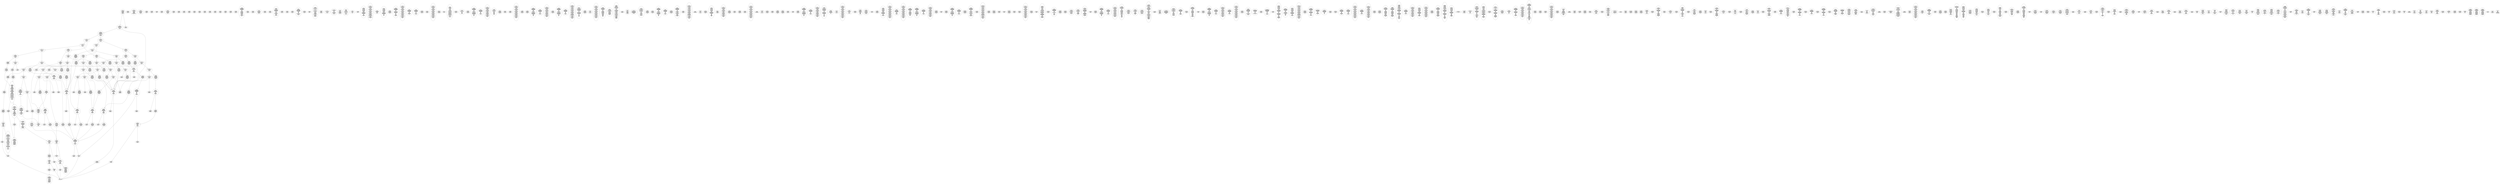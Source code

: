 /* Generated by GvGen v.1.0 (https://www.github.com/stricaud/gvgen) */

digraph G {
compound=true;
   node1 [label="[anywhere]"];
   node2 [label="# 0x0
PUSHX Data
PUSHX Data
MSTORE
CALLVALUE
ISZERO
PUSHX Data
JUMPI
"];
   node3 [label="# 0xc
PUSHX Data
REVERT
"];
   node4 [label="# 0x10
JUMPDEST
PUSHX LogicData
CALLDATASIZE
LT
PUSHX Data
JUMPI
"];
   node5 [label="# 0x1a
PUSHX Data
CALLDATALOAD
PUSHX BitData
SHR
PUSHX LogicData
GT
PUSHX Data
JUMPI
"];
   node6 [label="# 0x2b
PUSHX LogicData
GT
PUSHX Data
JUMPI
"];
   node7 [label="# 0x36
PUSHX LogicData
GT
PUSHX Data
JUMPI
"];
   node8 [label="# 0x41
PUSHX LogicData
GT
PUSHX Data
JUMPI
"];
   node9 [label="# 0x4c
PUSHX LogicData
EQ
PUSHX Data
JUMPI
"];
   node10 [label="# 0x57
PUSHX LogicData
EQ
PUSHX Data
JUMPI
"];
   node11 [label="# 0x62
PUSHX LogicData
EQ
PUSHX Data
JUMPI
"];
   node12 [label="# 0x6d
PUSHX Data
REVERT
"];
   node13 [label="# 0x71
JUMPDEST
PUSHX LogicData
EQ
PUSHX Data
JUMPI
"];
   node14 [label="# 0x7d
PUSHX LogicData
EQ
PUSHX Data
JUMPI
"];
   node15 [label="# 0x88
PUSHX Data
REVERT
"];
   node16 [label="# 0x8c
JUMPDEST
PUSHX LogicData
EQ
PUSHX Data
JUMPI
"];
   node17 [label="# 0x98
PUSHX LogicData
EQ
PUSHX Data
JUMPI
"];
   node18 [label="# 0xa3
PUSHX LogicData
EQ
PUSHX Data
JUMPI
"];
   node19 [label="# 0xae
PUSHX LogicData
EQ
PUSHX Data
JUMPI
"];
   node20 [label="# 0xb9
PUSHX Data
REVERT
"];
   node21 [label="# 0xbd
JUMPDEST
PUSHX LogicData
GT
PUSHX Data
JUMPI
"];
   node22 [label="# 0xc9
PUSHX LogicData
EQ
PUSHX Data
JUMPI
"];
   node23 [label="# 0xd4
PUSHX LogicData
EQ
PUSHX Data
JUMPI
"];
   node24 [label="# 0xdf
PUSHX LogicData
EQ
PUSHX Data
JUMPI
"];
   node25 [label="# 0xea
PUSHX LogicData
EQ
PUSHX Data
JUMPI
"];
   node26 [label="# 0xf5
PUSHX Data
REVERT
"];
   node27 [label="# 0xf9
JUMPDEST
PUSHX LogicData
EQ
PUSHX Data
JUMPI
"];
   node28 [label="# 0x105
PUSHX LogicData
EQ
PUSHX Data
JUMPI
"];
   node29 [label="# 0x110
PUSHX LogicData
EQ
PUSHX Data
JUMPI
"];
   node30 [label="# 0x11b
PUSHX LogicData
EQ
PUSHX Data
JUMPI
"];
   node31 [label="# 0x126
PUSHX Data
REVERT
"];
   node32 [label="# 0x12a
JUMPDEST
PUSHX LogicData
GT
PUSHX Data
JUMPI
"];
   node33 [label="# 0x136
PUSHX LogicData
GT
PUSHX Data
JUMPI
"];
   node34 [label="# 0x141
PUSHX LogicData
EQ
PUSHX Data
JUMPI
"];
   node35 [label="# 0x14c
PUSHX LogicData
EQ
PUSHX Data
JUMPI
"];
   node36 [label="# 0x157
PUSHX LogicData
EQ
PUSHX Data
JUMPI
"];
   node37 [label="# 0x162
PUSHX LogicData
EQ
PUSHX Data
JUMPI
"];
   node38 [label="# 0x16d
PUSHX Data
REVERT
"];
   node39 [label="# 0x171
JUMPDEST
PUSHX LogicData
EQ
PUSHX Data
JUMPI
"];
   node40 [label="# 0x17d
PUSHX LogicData
EQ
PUSHX Data
JUMPI
"];
   node41 [label="# 0x188
PUSHX LogicData
EQ
PUSHX Data
JUMPI
"];
   node42 [label="# 0x193
PUSHX LogicData
EQ
PUSHX Data
JUMPI
"];
   node43 [label="# 0x19e
PUSHX Data
REVERT
"];
   node44 [label="# 0x1a2
JUMPDEST
PUSHX LogicData
GT
PUSHX Data
JUMPI
"];
   node45 [label="# 0x1ae
PUSHX LogicData
EQ
PUSHX Data
JUMPI
"];
   node46 [label="# 0x1b9
PUSHX LogicData
EQ
PUSHX Data
JUMPI
"];
   node47 [label="# 0x1c4
PUSHX LogicData
EQ
PUSHX Data
JUMPI
"];
   node48 [label="# 0x1cf
PUSHX LogicData
EQ
PUSHX Data
JUMPI
"];
   node49 [label="# 0x1da
PUSHX Data
REVERT
"];
   node50 [label="# 0x1de
JUMPDEST
PUSHX LogicData
EQ
PUSHX Data
JUMPI
"];
   node51 [label="# 0x1ea
PUSHX LogicData
EQ
PUSHX Data
JUMPI
"];
   node52 [label="# 0x1f5
PUSHX LogicData
EQ
PUSHX Data
JUMPI
"];
   node53 [label="# 0x200
PUSHX LogicData
EQ
PUSHX Data
JUMPI
"];
   node54 [label="# 0x20b
JUMPDEST
PUSHX Data
REVERT
"];
   node55 [label="# 0x210
JUMPDEST
PUSHX Data
PUSHX Data
CALLDATASIZE
PUSHX Data
PUSHX Data
JUMP
"];
   node56 [label="# 0x21e
JUMPDEST
PUSHX Data
JUMP
"];
   node57 [label="# 0x223
JUMPDEST
PUSHX MemData
MLOAD
ISZERO
ISZERO
MSTORE
PUSHX ArithData
ADD
"];
   node58 [label="# 0x22f
JUMPDEST
PUSHX MemData
MLOAD
SUB
RETURN
"];
   node59 [label="# 0x238
JUMPDEST
PUSHX Data
PUSHX Data
JUMP
"];
   node60 [label="# 0x240
JUMPDEST
PUSHX MemData
MLOAD
PUSHX Data
PUSHX Data
JUMP
"];
   node61 [label="# 0x24d
JUMPDEST
PUSHX Data
PUSHX Data
CALLDATASIZE
PUSHX Data
PUSHX Data
JUMP
"];
   node62 [label="# 0x25b
JUMPDEST
PUSHX Data
JUMP
"];
   node63 [label="# 0x260
JUMPDEST
PUSHX MemData
MLOAD
PUSHX ArithData
PUSHX BitData
PUSHX BitData
SHL
SUB
AND
MSTORE
PUSHX ArithData
ADD
PUSHX Data
JUMP
"];
   node64 [label="# 0x278
JUMPDEST
PUSHX Data
PUSHX Data
CALLDATASIZE
PUSHX Data
PUSHX Data
JUMP
"];
   node65 [label="# 0x286
JUMPDEST
PUSHX Data
JUMP
"];
   node66 [label="# 0x28b
JUMPDEST
STOP
"];
   node67 [label="# 0x28d
JUMPDEST
PUSHX Data
PUSHX Data
CALLDATASIZE
PUSHX Data
PUSHX Data
JUMP
"];
   node68 [label="# 0x29b
JUMPDEST
PUSHX Data
JUMP
"];
   node69 [label="# 0x2a0
JUMPDEST
PUSHX MemData
MLOAD
PUSHX Data
PUSHX Data
JUMP
"];
   node70 [label="# 0x2ad
JUMPDEST
PUSHX StorData
SLOAD
"];
   node71 [label="# 0x2b1
JUMPDEST
PUSHX MemData
MLOAD
MSTORE
PUSHX ArithData
ADD
PUSHX Data
JUMP
"];
   node72 [label="# 0x2bf
JUMPDEST
PUSHX Data
PUSHX Data
CALLDATASIZE
PUSHX Data
PUSHX Data
JUMP
"];
   node73 [label="# 0x2cd
JUMPDEST
PUSHX Data
JUMP
"];
   node74 [label="# 0x2d2
JUMPDEST
PUSHX Data
PUSHX Data
CALLDATASIZE
PUSHX Data
PUSHX Data
JUMP
"];
   node75 [label="# 0x2e0
JUMPDEST
PUSHX Data
JUMP
"];
   node76 [label="# 0x2e5
JUMPDEST
PUSHX Data
PUSHX Data
CALLDATASIZE
PUSHX Data
PUSHX Data
JUMP
"];
   node77 [label="# 0x2f3
JUMPDEST
PUSHX Data
JUMP
"];
   node78 [label="# 0x2f8
JUMPDEST
PUSHX Data
PUSHX Data
CALLDATASIZE
PUSHX Data
PUSHX Data
JUMP
"];
   node79 [label="# 0x306
JUMPDEST
PUSHX Data
JUMP
"];
   node80 [label="# 0x30b
JUMPDEST
PUSHX Data
PUSHX Data
CALLDATASIZE
PUSHX Data
PUSHX Data
JUMP
"];
   node81 [label="# 0x319
JUMPDEST
PUSHX Data
JUMP
"];
   node82 [label="# 0x31e
JUMPDEST
PUSHX Data
PUSHX Data
CALLDATASIZE
PUSHX Data
PUSHX Data
JUMP
"];
   node83 [label="# 0x32c
JUMPDEST
PUSHX Data
JUMP
"];
   node84 [label="# 0x331
JUMPDEST
PUSHX Data
PUSHX Data
CALLDATASIZE
PUSHX Data
PUSHX Data
JUMP
"];
   node85 [label="# 0x33f
JUMPDEST
PUSHX Data
JUMP
"];
   node86 [label="# 0x344
JUMPDEST
PUSHX Data
PUSHX Data
CALLDATASIZE
PUSHX Data
PUSHX Data
JUMP
"];
   node87 [label="# 0x352
JUMPDEST
PUSHX Data
JUMP
"];
   node88 [label="# 0x357
JUMPDEST
PUSHX Data
PUSHX Data
CALLDATASIZE
PUSHX Data
PUSHX Data
JUMP
"];
   node89 [label="# 0x365
JUMPDEST
PUSHX Data
JUMP
"];
   node90 [label="# 0x36a
JUMPDEST
PUSHX Data
PUSHX Data
CALLDATASIZE
PUSHX Data
PUSHX Data
JUMP
"];
   node91 [label="# 0x378
JUMPDEST
PUSHX Data
JUMP
"];
   node92 [label="# 0x37d
JUMPDEST
PUSHX Data
PUSHX Data
CALLDATASIZE
PUSHX Data
PUSHX Data
JUMP
"];
   node93 [label="# 0x38b
JUMPDEST
PUSHX Data
JUMP
"];
   node94 [label="# 0x390
JUMPDEST
PUSHX Data
PUSHX Data
JUMP
"];
   node95 [label="# 0x398
JUMPDEST
PUSHX StorData
SLOAD
PUSHX ArithData
PUSHX BitData
PUSHX BitData
SHL
SUB
AND
PUSHX Data
JUMP
"];
   node96 [label="# 0x3a9
JUMPDEST
PUSHX Data
PUSHX Data
JUMP
"];
   node97 [label="# 0x3b1
JUMPDEST
PUSHX Data
PUSHX Data
CALLDATASIZE
PUSHX Data
PUSHX Data
JUMP
"];
   node98 [label="# 0x3bf
JUMPDEST
PUSHX Data
JUMP
"];
   node99 [label="# 0x3c4
JUMPDEST
PUSHX Data
PUSHX Data
CALLDATASIZE
PUSHX Data
PUSHX Data
JUMP
"];
   node100 [label="# 0x3d2
JUMPDEST
PUSHX Data
JUMP
"];
   node101 [label="# 0x3d7
JUMPDEST
PUSHX Data
PUSHX Data
CALLDATASIZE
PUSHX Data
PUSHX Data
JUMP
"];
   node102 [label="# 0x3e5
JUMPDEST
PUSHX ArithData
PUSHX BitData
PUSHX BitData
SHL
SUB
AND
PUSHX Data
MSTORE
PUSHX Data
PUSHX Data
MSTORE
PUSHX Data
SHA3
SLOAD
PUSHX BitData
AND
JUMP
"];
   node103 [label="# 0x403
JUMPDEST
PUSHX Data
PUSHX Data
CALLDATASIZE
PUSHX Data
PUSHX Data
JUMP
"];
   node104 [label="# 0x411
JUMPDEST
PUSHX Data
JUMP
"];
   node105 [label="# 0x416
JUMPDEST
PUSHX Data
PUSHX Data
CALLDATASIZE
PUSHX Data
PUSHX Data
JUMP
"];
   node106 [label="# 0x424
JUMPDEST
PUSHX Data
JUMP
"];
   node107 [label="# 0x429
JUMPDEST
PUSHX MemData
MLOAD
PUSHX Data
PUSHX Data
JUMP
"];
   node108 [label="# 0x436
JUMPDEST
PUSHX Data
PUSHX Data
CALLDATASIZE
PUSHX Data
PUSHX Data
JUMP
"];
   node109 [label="# 0x444
JUMPDEST
PUSHX Data
JUMP
"];
   node110 [label="# 0x449
JUMPDEST
PUSHX Data
PUSHX Data
CALLDATASIZE
PUSHX Data
PUSHX Data
JUMP
"];
   node111 [label="# 0x457
JUMPDEST
PUSHX Data
JUMP
"];
   node112 [label="# 0x45c
JUMPDEST
PUSHX Data
MLOAD
PUSHX ArithData
PUSHX BitData
PUSHX BitData
SHL
SUB
AND
MSTORE
PUSHX ArithData
ADD
MSTORE
ADD
PUSHX Data
JUMP
"];
   node113 [label="# 0x47b
JUMPDEST
PUSHX Data
PUSHX Data
CALLDATASIZE
PUSHX Data
PUSHX Data
JUMP
"];
   node114 [label="# 0x489
JUMPDEST
PUSHX Data
JUMP
"];
   node115 [label="# 0x48e
JUMPDEST
PUSHX Data
PUSHX Data
JUMP
"];
   node116 [label="# 0x496
JUMPDEST
PUSHX Data
PUSHX Data
JUMP
"];
   node117 [label="# 0x49e
JUMPDEST
PUSHX Data
PUSHX Data
CALLDATASIZE
PUSHX Data
PUSHX Data
JUMP
"];
   node118 [label="# 0x4ac
JUMPDEST
PUSHX Data
JUMP
"];
   node119 [label="# 0x4b1
JUMPDEST
PUSHX Data
PUSHX Data
CALLDATASIZE
PUSHX Data
PUSHX Data
JUMP
"];
   node120 [label="# 0x4bf
JUMPDEST
PUSHX Data
JUMP
"];
   node121 [label="# 0x4c4
JUMPDEST
PUSHX Data
PUSHX StorData
SLOAD
JUMP
"];
   node122 [label="# 0x4cd
JUMPDEST
PUSHX Data
PUSHX ArithData
PUSHX BitData
PUSHX BitData
SHL
SUB
NOT
AND
PUSHX LogicData
EQ
PUSHX Data
JUMPI
"];
   node123 [label="# 0x502
PUSHX Data
PUSHX Data
JUMP
"];
   node124 [label="# 0x50b
JUMPDEST
JUMP
"];
   node125 [label="# 0x511
JUMPDEST
PUSHX Data
PUSHX StorData
SLOAD
PUSHX Data
PUSHX Data
JUMP
"];
   node126 [label="# 0x520
JUMPDEST
PUSHX ArithData
ADD
PUSHX ArithData
DIV
MUL
PUSHX ArithData
ADD
PUSHX MemData
MLOAD
ADD
PUSHX Data
MSTORE
MSTORE
PUSHX ArithData
ADD
SLOAD
PUSHX Data
PUSHX Data
JUMP
"];
   node127 [label="# 0x54c
JUMPDEST
ISZERO
PUSHX Data
JUMPI
"];
   node128 [label="# 0x553
PUSHX LogicData
LT
PUSHX Data
JUMPI
"];
   node129 [label="# 0x55b
PUSHX ArithData
SLOAD
DIV
MUL
MSTORE
PUSHX ArithData
ADD
PUSHX Data
JUMP
"];
   node130 [label="# 0x56e
JUMPDEST
ADD
PUSHX Data
MSTORE
PUSHX Data
PUSHX Data
SHA3
"];
   node131 [label="# 0x57c
JUMPDEST
SLOAD
MSTORE
PUSHX ArithData
ADD
PUSHX ArithData
ADD
GT
PUSHX Data
JUMPI
"];
   node132 [label="# 0x590
SUB
PUSHX BitData
AND
ADD
"];
   node133 [label="# 0x599
JUMPDEST
JUMP
"];
   node134 [label="# 0x5a3
JUMPDEST
PUSHX Data
MSTORE
PUSHX Data
PUSHX Data
MSTORE
PUSHX Data
SHA3
SLOAD
PUSHX ArithData
PUSHX BitData
PUSHX BitData
SHL
SUB
AND
PUSHX Data
JUMPI
"];
   node135 [label="# 0x5c0
PUSHX MemData
MLOAD
PUSHX BitData
PUSHX BitData
SHL
MSTORE
PUSHX Data
PUSHX ArithData
ADD
MSTORE
PUSHX Data
PUSHX ArithData
ADD
MSTORE
PUSHX Data
PUSHX ArithData
ADD
MSTORE
PUSHX BitData
PUSHX BitData
SHL
PUSHX ArithData
ADD
MSTORE
PUSHX ArithData
ADD
"];
   node136 [label="# 0x618
JUMPDEST
PUSHX MemData
MLOAD
SUB
REVERT
"];
   node137 [label="# 0x621
JUMPDEST
PUSHX Data
MSTORE
PUSHX Data
PUSHX Data
MSTORE
PUSHX Data
SHA3
SLOAD
PUSHX ArithData
PUSHX BitData
PUSHX BitData
SHL
SUB
AND
JUMP
"];
   node138 [label="# 0x63d
JUMPDEST
PUSHX Data
PUSHX Data
PUSHX Data
JUMP
"];
   node139 [label="# 0x648
JUMPDEST
PUSHX ArithData
PUSHX BitData
PUSHX BitData
SHL
SUB
AND
PUSHX ArithData
PUSHX BitData
PUSHX BitData
SHL
SUB
AND
EQ
ISZERO
PUSHX Data
JUMPI
"];
   node140 [label="# 0x665
PUSHX MemData
MLOAD
PUSHX BitData
PUSHX BitData
SHL
MSTORE
PUSHX Data
PUSHX ArithData
ADD
MSTORE
PUSHX Data
PUSHX ArithData
ADD
MSTORE
PUSHX Data
PUSHX ArithData
ADD
MSTORE
PUSHX Data
PUSHX ArithData
ADD
MSTORE
PUSHX ArithData
ADD
PUSHX Data
JUMP
"];
   node141 [label="# 0x6d2
JUMPDEST
PUSHX ArithData
PUSHX BitData
PUSHX BitData
SHL
SUB
AND
PUSHX Data
PUSHX Data
JUMP
"];
   node142 [label="# 0x6e4
JUMPDEST
PUSHX ArithData
PUSHX BitData
PUSHX BitData
SHL
SUB
AND
EQ
PUSHX Data
JUMPI
"];
   node143 [label="# 0x6f4
PUSHX Data
PUSHX Data
PUSHX Data
JUMP
"];
   node144 [label="# 0x700
JUMPDEST
PUSHX Data
JUMPI
"];
   node145 [label="# 0x705
PUSHX MemData
MLOAD
PUSHX BitData
PUSHX BitData
SHL
MSTORE
PUSHX Data
PUSHX ArithData
ADD
MSTORE
PUSHX Data
PUSHX ArithData
ADD
MSTORE
PUSHX Data
PUSHX ArithData
ADD
MSTORE
PUSHX Data
PUSHX ArithData
ADD
MSTORE
PUSHX ArithData
ADD
PUSHX Data
JUMP
"];
   node146 [label="# 0x772
JUMPDEST
PUSHX Data
PUSHX Data
JUMP
"];
   node147 [label="# 0x77c
JUMPDEST
JUMP
"];
   node148 [label="# 0x781
JUMPDEST
PUSHX Data
MLOAD
PUSHX Data
MSTORE
ADD
MSTORE
PUSHX Data
PUSHX Data
PUSHX ArithData
ADD
CALLDATASIZE
CALLDATACOPY
ADD
PUSHX BitData
PUSHX BitData
AND
PUSHX LogicData
MLOAD
LT
PUSHX Data
JUMPI
"];
   node149 [label="# 0x7d8
PUSHX Data
PUSHX Data
JUMP
"];
   node150 [label="# 0x7df
JUMPDEST
PUSHX ArithData
MUL
ADD
ADD
MSTORE
JUMP
"];
   node151 [label="# 0x7f0
JUMPDEST
PUSHX Data
PUSHX Data
JUMP
"];
   node152 [label="# 0x7f8
JUMPDEST
PUSHX ArithData
PUSHX BitData
PUSHX BitData
SHL
SUB
AND
PUSHX Data
PUSHX StorData
SLOAD
PUSHX ArithData
PUSHX BitData
PUSHX BitData
SHL
SUB
AND
JUMP
"];
   node153 [label="# 0x813
JUMPDEST
PUSHX ArithData
PUSHX BitData
PUSHX BitData
SHL
SUB
AND
EQ
PUSHX Data
JUMPI
"];
   node154 [label="# 0x822
PUSHX MemData
MLOAD
PUSHX BitData
PUSHX BitData
SHL
MSTORE
PUSHX Data
PUSHX ArithData
ADD
MSTORE
PUSHX ArithData
ADD
MSTORE
PUSHX Data
PUSHX ArithData
ADD
MSTORE
PUSHX ArithData
ADD
PUSHX Data
JUMP
"];
   node155 [label="# 0x869
JUMPDEST
PUSHX StorData
SLOAD
PUSHX BitData
NOT
AND
ISZERO
ISZERO
OR
SSTORE
JUMP
"];
   node156 [label="# 0x87c
JUMPDEST
PUSHX Data
PUSHX Data
PUSHX Data
JUMP
"];
   node157 [label="# 0x887
JUMPDEST
PUSHX Data
JUMP
"];
   node158 [label="# 0x88d
JUMPDEST
PUSHX Data
JUMPI
"];
   node159 [label="# 0x892
PUSHX MemData
MLOAD
PUSHX BitData
PUSHX BitData
SHL
MSTORE
PUSHX Data
PUSHX ArithData
ADD
MSTORE
PUSHX Data
PUSHX ArithData
ADD
MSTORE
PUSHX Data
PUSHX ArithData
ADD
MSTORE
PUSHX Data
PUSHX ArithData
ADD
MSTORE
PUSHX ArithData
ADD
PUSHX Data
JUMP
"];
   node160 [label="# 0x8ff
JUMPDEST
PUSHX Data
PUSHX Data
JUMP
"];
   node161 [label="# 0x90a
JUMPDEST
PUSHX Data
PUSHX Data
JUMP
"];
   node162 [label="# 0x912
JUMPDEST
PUSHX ArithData
PUSHX BitData
PUSHX BitData
SHL
SUB
AND
PUSHX Data
PUSHX StorData
SLOAD
PUSHX ArithData
PUSHX BitData
PUSHX BitData
SHL
SUB
AND
JUMP
"];
   node163 [label="# 0x92d
JUMPDEST
PUSHX ArithData
PUSHX BitData
PUSHX BitData
SHL
SUB
AND
EQ
PUSHX Data
JUMPI
"];
   node164 [label="# 0x93c
PUSHX MemData
MLOAD
PUSHX BitData
PUSHX BitData
SHL
MSTORE
PUSHX Data
PUSHX ArithData
ADD
MSTORE
PUSHX ArithData
ADD
MSTORE
PUSHX Data
PUSHX ArithData
ADD
MSTORE
PUSHX ArithData
ADD
PUSHX Data
JUMP
"];
   node165 [label="# 0x983
JUMPDEST
PUSHX Data
PUSHX Data
JUMP
"];
   node166 [label="# 0x98b
JUMPDEST
PUSHX ArithData
PUSHX BitData
PUSHX BitData
SHL
SUB
AND
PUSHX Data
PUSHX StorData
SLOAD
PUSHX ArithData
PUSHX BitData
PUSHX BitData
SHL
SUB
AND
JUMP
"];
   node167 [label="# 0x9a6
JUMPDEST
PUSHX ArithData
PUSHX BitData
PUSHX BitData
SHL
SUB
AND
EQ
PUSHX Data
JUMPI
"];
   node168 [label="# 0x9b5
PUSHX MemData
MLOAD
PUSHX BitData
PUSHX BitData
SHL
MSTORE
PUSHX Data
PUSHX ArithData
ADD
MSTORE
PUSHX Data
PUSHX ArithData
ADD
MSTORE
PUSHX Data
PUSHX ArithData
ADD
MSTORE
PUSHX BitData
PUSHX BitData
SHL
PUSHX ArithData
ADD
MSTORE
PUSHX ArithData
ADD
PUSHX Data
JUMP
"];
   node169 [label="# 0xa17
JUMPDEST
PUSHX StorData
SLOAD
PUSHX ArithData
PUSHX BitData
PUSHX BitData
SHL
SUB
NOT
AND
PUSHX ArithData
PUSHX BitData
PUSHX BitData
SHL
SUB
AND
OR
SSTORE
JUMP
"];
   node170 [label="# 0xa39
JUMPDEST
PUSHX Data
PUSHX Data
PUSHX Data
JUMP
"];
   node171 [label="# 0xa44
JUMPDEST
LT
PUSHX Data
JUMPI
"];
   node172 [label="# 0xa4b
PUSHX MemData
MLOAD
PUSHX BitData
PUSHX BitData
SHL
MSTORE
PUSHX Data
PUSHX ArithData
ADD
MSTORE
PUSHX Data
PUSHX ArithData
ADD
MSTORE
PUSHX Data
PUSHX ArithData
ADD
MSTORE
PUSHX Data
PUSHX ArithData
ADD
MSTORE
PUSHX ArithData
ADD
PUSHX Data
JUMP
"];
   node173 [label="# 0xab8
JUMPDEST
PUSHX ArithData
PUSHX BitData
PUSHX BitData
SHL
SUB
AND
PUSHX Data
MSTORE
PUSHX Data
PUSHX Data
MSTORE
PUSHX Data
SHA3
MSTORE
MSTORE
SHA3
SLOAD
JUMP
"];
   node174 [label="# 0xae1
JUMPDEST
PUSHX Data
PUSHX MemData
MLOAD
PUSHX ArithData
ADD
PUSHX Data
MSTORE
PUSHX Data
MSTORE
PUSHX Data
JUMP
"];
   node175 [label="# 0xafc
JUMPDEST
PUSHX Data
ADDRESS
PUSHX ArithData
PUSHX BitData
PUSHX BitData
SHL
SUB
AND
PUSHX BitData
PUSHX MemData
MLOAD
PUSHX BitData
AND
PUSHX BitData
SHL
MSTORE
PUSHX ArithData
ADD
PUSHX Data
PUSHX MemData
MLOAD
SUB
EXTCODESIZE
ISZERO
ISZERO
PUSHX Data
JUMPI
"];
   node176 [label="# 0xb33
PUSHX Data
REVERT
"];
   node177 [label="# 0xb37
JUMPDEST
GAS
STATICCALL
ISZERO
ISZERO
PUSHX Data
JUMPI
"];
   node178 [label="# 0xb42
RETURNDATASIZE
PUSHX Data
RETURNDATACOPY
RETURNDATASIZE
PUSHX Data
REVERT
"];
   node179 [label="# 0xb4b
JUMPDEST
PUSHX MemData
MLOAD
RETURNDATASIZE
PUSHX BitData
NOT
PUSHX ArithData
ADD
AND
ADD
PUSHX Data
MSTORE
ADD
PUSHX Data
PUSHX Data
JUMP
"];
   node180 [label="# 0xb6f
JUMPDEST
PUSHX Data
PUSHX Data
PUSHX Data
JUMP
"];
   node181 [label="# 0xb7d
JUMPDEST
PUSHX Data
PUSHX Data
JUMP
"];
   node182 [label="# 0xb87
JUMPDEST
PUSHX ArithData
PUSHX BitData
PUSHX BitData
SHL
SUB
AND
PUSHX Data
PUSHX StorData
SLOAD
PUSHX ArithData
PUSHX BitData
PUSHX BitData
SHL
SUB
AND
JUMP
"];
   node183 [label="# 0xba2
JUMPDEST
PUSHX ArithData
PUSHX BitData
PUSHX BitData
SHL
SUB
AND
EQ
PUSHX Data
JUMPI
"];
   node184 [label="# 0xbb2
PUSHX Data
PUSHX Data
PUSHX Data
PUSHX Data
JUMP
"];
   node185 [label="# 0xbbe
JUMPDEST
PUSHX ArithData
PUSHX BitData
PUSHX BitData
SHL
SUB
AND
MSTORE
PUSHX ArithData
ADD
MSTORE
PUSHX ArithData
ADD
PUSHX Data
SHA3
SLOAD
PUSHX BitData
AND
"];
   node186 [label="# 0xbdc
JUMPDEST
PUSHX Data
JUMPI
"];
   node187 [label="# 0xbe1
PUSHX MemData
MLOAD
PUSHX BitData
PUSHX BitData
SHL
MSTORE
PUSHX Data
PUSHX ArithData
ADD
MSTORE
PUSHX Data
PUSHX ArithData
ADD
MSTORE
PUSHX Data
PUSHX ArithData
ADD
MSTORE
PUSHX BitData
PUSHX BitData
SHL
PUSHX ArithData
ADD
MSTORE
PUSHX ArithData
ADD
PUSHX Data
JUMP
"];
   node188 [label="# 0xc43
JUMPDEST
PUSHX Data
"];
   node189 [label="# 0xc46
JUMPDEST
GT
PUSHX Data
JUMPI
"];
   node190 [label="# 0xc4e
PUSHX Data
PUSHX Data
PUSHX Data
JUMP
"];
   node191 [label="# 0xc5a
JUMPDEST
PUSHX Data
MSTORE
PUSHX Data
PUSHX Data
MSTORE
PUSHX Data
SHA3
SLOAD
PUSHX ArithData
PUSHX BitData
PUSHX BitData
SHL
SUB
AND
ISZERO
ISZERO
JUMP
"];
   node192 [label="# 0xc77
JUMPDEST
ISZERO
PUSHX Data
JUMPI
"];
   node193 [label="# 0xc7d
PUSHX MemData
MLOAD
PUSHX BitData
PUSHX BitData
SHL
MSTORE
PUSHX Data
PUSHX ArithData
ADD
MSTORE
PUSHX ArithData
ADD
MSTORE
PUSHX Data
PUSHX ArithData
ADD
MSTORE
PUSHX ArithData
ADD
PUSHX Data
JUMP
"];
   node194 [label="# 0xcc4
JUMPDEST
PUSHX Data
PUSHX Data
PUSHX Data
JUMP
"];
   node195 [label="# 0xccf
JUMPDEST
PUSHX Data
JUMP
"];
   node196 [label="# 0xcd6
JUMPDEST
PUSHX Data
PUSHX Data
JUMP
"];
   node197 [label="# 0xce0
JUMPDEST
PUSHX Data
JUMPI
"];
   node198 [label="# 0xce5
PUSHX MemData
MLOAD
PUSHX BitData
PUSHX BitData
SHL
MSTORE
PUSHX Data
PUSHX ArithData
ADD
MSTORE
PUSHX Data
PUSHX ArithData
ADD
MSTORE
PUSHX Data
PUSHX ArithData
ADD
MSTORE
PUSHX Data
PUSHX ArithData
ADD
MSTORE
PUSHX ArithData
ADD
PUSHX Data
JUMP
"];
   node199 [label="# 0xd52
JUMPDEST
PUSHX Data
"];
   node200 [label="# 0xd55
JUMPDEST
GT
PUSHX Data
JUMPI
"];
   node201 [label="# 0xd5d
PUSHX Data
PUSHX Data
PUSHX Data
JUMP
"];
   node202 [label="# 0xd6a
JUMPDEST
PUSHX Data
JUMP
"];
   node203 [label="# 0xd6f
JUMPDEST
PUSHX Data
PUSHX Data
PUSHX Data
JUMP
"];
   node204 [label="# 0xd7c
JUMPDEST
PUSHX Data
PUSHX Data
PUSHX Data
JUMP
"];
   node205 [label="# 0xd87
JUMPDEST
PUSHX Data
JUMP
"];
   node206 [label="# 0xd8e
JUMPDEST
JUMP
"];
   node207 [label="# 0xd95
JUMPDEST
PUSHX Data
PUSHX Data
JUMP
"];
   node208 [label="# 0xd9d
JUMPDEST
PUSHX ArithData
PUSHX BitData
PUSHX BitData
SHL
SUB
AND
PUSHX Data
PUSHX StorData
SLOAD
PUSHX ArithData
PUSHX BitData
PUSHX BitData
SHL
SUB
AND
JUMP
"];
   node209 [label="# 0xdb8
JUMPDEST
PUSHX ArithData
PUSHX BitData
PUSHX BitData
SHL
SUB
AND
EQ
PUSHX Data
JUMPI
"];
   node210 [label="# 0xdc7
PUSHX MemData
MLOAD
PUSHX BitData
PUSHX BitData
SHL
MSTORE
PUSHX Data
PUSHX ArithData
ADD
MSTORE
PUSHX ArithData
ADD
MSTORE
PUSHX Data
PUSHX ArithData
ADD
MSTORE
PUSHX ArithData
ADD
PUSHX Data
JUMP
"];
   node211 [label="# 0xe0e
JUMPDEST
PUSHX StorData
SLOAD
PUSHX ArithData
PUSHX BitData
PUSHX BitData
SHL
SUB
NOT
AND
PUSHX ArithData
PUSHX BitData
PUSHX BitData
SHL
SUB
AND
OR
SSTORE
JUMP
"];
   node212 [label="# 0xe30
JUMPDEST
PUSHX Data
PUSHX Data
PUSHX StorData
SLOAD
JUMP
"];
   node213 [label="# 0xe3b
JUMPDEST
LT
PUSHX Data
JUMPI
"];
   node214 [label="# 0xe42
PUSHX MemData
MLOAD
PUSHX BitData
PUSHX BitData
SHL
MSTORE
PUSHX Data
PUSHX ArithData
ADD
MSTORE
PUSHX Data
PUSHX ArithData
ADD
MSTORE
PUSHX Data
PUSHX ArithData
ADD
MSTORE
PUSHX Data
PUSHX ArithData
ADD
MSTORE
PUSHX ArithData
ADD
PUSHX Data
JUMP
"];
   node215 [label="# 0xeaf
JUMPDEST
PUSHX StorData
SLOAD
LT
PUSHX Data
JUMPI
"];
   node216 [label="# 0xebb
PUSHX Data
PUSHX Data
JUMP
"];
   node217 [label="# 0xec2
JUMPDEST
PUSHX Data
MSTORE
PUSHX Data
PUSHX Data
SHA3
ADD
SLOAD
JUMP
"];
   node218 [label="# 0xed4
JUMPDEST
PUSHX StorData
SLOAD
PUSHX Data
PUSHX BitData
AND
PUSHX Data
JUMPI
"];
   node219 [label="# 0xee2
PUSHX Data
JUMP
"];
   node220 [label="# 0xee9
JUMPDEST
PUSHX Data
PUSHX Data
JUMP
"];
   node221 [label="# 0xef2
JUMPDEST
PUSHX Data
MSTORE
PUSHX Data
PUSHX Data
MSTORE
PUSHX Data
SHA3
SLOAD
PUSHX ArithData
PUSHX BitData
PUSHX BitData
SHL
SUB
AND
PUSHX Data
JUMPI
"];
   node222 [label="# 0xf10
PUSHX MemData
MLOAD
PUSHX BitData
PUSHX BitData
SHL
MSTORE
PUSHX Data
PUSHX ArithData
ADD
MSTORE
PUSHX Data
PUSHX ArithData
ADD
MSTORE
PUSHX Data
PUSHX ArithData
ADD
MSTORE
PUSHX Data
PUSHX ArithData
ADD
MSTORE
PUSHX ArithData
ADD
PUSHX Data
JUMP
"];
   node223 [label="# 0xf7d
JUMPDEST
PUSHX Data
PUSHX ArithData
PUSHX BitData
PUSHX BitData
SHL
SUB
AND
PUSHX Data
JUMPI
"];
   node224 [label="# 0xf8e
PUSHX MemData
MLOAD
PUSHX BitData
PUSHX BitData
SHL
MSTORE
PUSHX Data
PUSHX ArithData
ADD
MSTORE
PUSHX Data
PUSHX ArithData
ADD
MSTORE
PUSHX Data
PUSHX ArithData
ADD
MSTORE
PUSHX Data
PUSHX ArithData
ADD
MSTORE
PUSHX ArithData
ADD
PUSHX Data
JUMP
"];
   node225 [label="# 0xffb
JUMPDEST
PUSHX ArithData
PUSHX BitData
PUSHX BitData
SHL
SUB
AND
PUSHX Data
MSTORE
PUSHX Data
PUSHX Data
MSTORE
PUSHX Data
SHA3
SLOAD
JUMP
"];
   node226 [label="# 0x1017
JUMPDEST
PUSHX Data
PUSHX Data
JUMP
"];
   node227 [label="# 0x101f
JUMPDEST
PUSHX ArithData
PUSHX BitData
PUSHX BitData
SHL
SUB
AND
PUSHX Data
PUSHX StorData
SLOAD
PUSHX ArithData
PUSHX BitData
PUSHX BitData
SHL
SUB
AND
JUMP
"];
   node228 [label="# 0x103a
JUMPDEST
PUSHX ArithData
PUSHX BitData
PUSHX BitData
SHL
SUB
AND
EQ
PUSHX Data
JUMPI
"];
   node229 [label="# 0x1049
PUSHX MemData
MLOAD
PUSHX BitData
PUSHX BitData
SHL
MSTORE
PUSHX Data
PUSHX ArithData
ADD
MSTORE
PUSHX ArithData
ADD
MSTORE
PUSHX Data
PUSHX ArithData
ADD
MSTORE
PUSHX ArithData
ADD
PUSHX Data
JUMP
"];
   node230 [label="# 0x1090
JUMPDEST
PUSHX Data
PUSHX Data
PUSHX Data
JUMP
"];
   node231 [label="# 0x109a
JUMPDEST
JUMP
"];
   node232 [label="# 0x109c
JUMPDEST
PUSHX Data
PUSHX StorData
SLOAD
PUSHX Data
PUSHX Data
JUMP
"];
   node233 [label="# 0x10ab
JUMPDEST
PUSHX Data
PUSHX Data
JUMP
"];
   node234 [label="# 0x10b3
JUMPDEST
PUSHX ArithData
PUSHX BitData
PUSHX BitData
SHL
SUB
AND
PUSHX Data
PUSHX StorData
SLOAD
PUSHX ArithData
PUSHX BitData
PUSHX BitData
SHL
SUB
AND
JUMP
"];
   node235 [label="# 0x10ce
JUMPDEST
PUSHX ArithData
PUSHX BitData
PUSHX BitData
SHL
SUB
AND
EQ
PUSHX Data
JUMPI
"];
   node236 [label="# 0x10de
PUSHX Data
PUSHX Data
PUSHX Data
PUSHX Data
JUMP
"];
   node237 [label="# 0x10ea
JUMPDEST
PUSHX ArithData
PUSHX BitData
PUSHX BitData
SHL
SUB
AND
MSTORE
PUSHX ArithData
ADD
MSTORE
PUSHX ArithData
ADD
PUSHX Data
SHA3
SLOAD
PUSHX BitData
AND
"];
   node238 [label="# 0x1108
JUMPDEST
PUSHX Data
JUMPI
"];
   node239 [label="# 0x110d
PUSHX MemData
MLOAD
PUSHX BitData
PUSHX BitData
SHL
MSTORE
PUSHX Data
PUSHX ArithData
ADD
MSTORE
PUSHX Data
PUSHX ArithData
ADD
MSTORE
PUSHX Data
PUSHX ArithData
ADD
MSTORE
PUSHX BitData
PUSHX BitData
SHL
PUSHX ArithData
ADD
MSTORE
PUSHX ArithData
ADD
PUSHX Data
JUMP
"];
   node240 [label="# 0x116f
JUMPDEST
PUSHX Data
PUSHX Data
JUMP
"];
   node241 [label="# 0x1178
JUMPDEST
JUMP
"];
   node242 [label="# 0x117b
JUMPDEST
PUSHX Data
PUSHX Data
PUSHX Data
JUMP
"];
   node243 [label="# 0x1186
JUMPDEST
PUSHX Data
JUMP
"];
   node244 [label="# 0x118d
JUMPDEST
JUMP
"];
   node245 [label="# 0x1191
JUMPDEST
PUSHX Data
PUSHX Data
PUSHX Data
JUMP
"];
   node246 [label="# 0x119c
JUMPDEST
PUSHX Data
JUMP
"];
   node247 [label="# 0x11a2
JUMPDEST
PUSHX Data
JUMPI
"];
   node248 [label="# 0x11a7
PUSHX MemData
MLOAD
PUSHX BitData
PUSHX BitData
SHL
MSTORE
PUSHX Data
PUSHX ArithData
ADD
MSTORE
PUSHX Data
PUSHX ArithData
ADD
MSTORE
PUSHX Data
PUSHX ArithData
ADD
MSTORE
PUSHX Data
PUSHX ArithData
ADD
MSTORE
PUSHX ArithData
ADD
PUSHX Data
JUMP
"];
   node249 [label="# 0x1214
JUMPDEST
PUSHX Data
PUSHX Data
JUMP
"];
   node250 [label="# 0x1220
JUMPDEST
JUMP
"];
   node251 [label="# 0x1226
JUMPDEST
PUSHX Data
MLOAD
PUSHX Data
MSTORE
ADD
MSTORE
PUSHX Data
PUSHX Data
PUSHX ArithData
ADD
CALLDATASIZE
CALLDATACOPY
PUSHX StorData
SLOAD
MLOAD
PUSHX ArithData
PUSHX BitData
PUSHX BitData
SHL
SUB
AND
PUSHX Data
PUSHX Data
JUMPI
"];
   node252 [label="# 0x1265
PUSHX Data
PUSHX Data
JUMP
"];
   node253 [label="# 0x126c
JUMPDEST
PUSHX ArithData
PUSHX BitData
PUSHX BitData
SHL
SUB
AND
PUSHX ArithData
MUL
ADD
ADD
MSTORE
JUMP
"];
   node254 [label="# 0x128a
JUMPDEST
PUSHX Data
PUSHX Data
PUSHX Data
JUMP
"];
   node255 [label="# 0x1294
JUMPDEST
PUSHX Data
PUSHX Data
JUMP
"];
   node256 [label="# 0x129d
JUMPDEST
PUSHX MemData
MLOAD
PUSHX ArithData
ADD
PUSHX Data
PUSHX Data
JUMP
"];
   node257 [label="# 0x12ae
JUMPDEST
PUSHX MemData
MLOAD
PUSHX ArithData
SUB
SUB
MSTORE
PUSHX Data
MSTORE
JUMP
"];
   node258 [label="# 0x12c4
JUMPDEST
PUSHX StorData
SLOAD
PUSHX Data
PUSHX ArithData
PUSHX BitData
PUSHX BitData
SHL
SUB
AND
PUSHX Data
PUSHX BitData
PUSHX BitData
AND
PUSHX Data
PUSHX Data
JUMP
"];
   node259 [label="# 0x1304
JUMPDEST
JUMP
"];
   node260 [label="# 0x130d
JUMPDEST
PUSHX Data
PUSHX Data
JUMP
"];
   node261 [label="# 0x1315
JUMPDEST
PUSHX ArithData
PUSHX BitData
PUSHX BitData
SHL
SUB
AND
PUSHX Data
PUSHX StorData
SLOAD
PUSHX ArithData
PUSHX BitData
PUSHX BitData
SHL
SUB
AND
JUMP
"];
   node262 [label="# 0x1330
JUMPDEST
PUSHX ArithData
PUSHX BitData
PUSHX BitData
SHL
SUB
AND
EQ
PUSHX Data
JUMPI
"];
   node263 [label="# 0x133f
PUSHX MemData
MLOAD
PUSHX BitData
PUSHX BitData
SHL
MSTORE
PUSHX Data
PUSHX ArithData
ADD
MSTORE
PUSHX ArithData
ADD
MSTORE
PUSHX Data
PUSHX ArithData
ADD
MSTORE
PUSHX ArithData
ADD
PUSHX Data
JUMP
"];
   node264 [label="# 0x1386
JUMPDEST
PUSHX ArithData
PUSHX BitData
PUSHX BitData
SHL
SUB
AND
PUSHX Data
MSTORE
PUSHX Data
PUSHX Data
MSTORE
PUSHX Data
SHA3
SLOAD
PUSHX BitData
NOT
AND
ISZERO
ISZERO
OR
SSTORE
JUMP
"];
   node265 [label="# 0x13b1
JUMPDEST
PUSHX Data
PUSHX Data
PUSHX Data
JUMP
"];
   node266 [label="# 0x13bb
JUMPDEST
PUSHX MemData
MLOAD
PUSHX ArithData
ADD
PUSHX Data
PUSHX Data
JUMP
"];
   node267 [label="# 0x13cb
JUMPDEST
PUSHX MemData
MLOAD
PUSHX ArithData
SUB
SUB
MSTORE
PUSHX Data
MSTORE
JUMP
"];
   node268 [label="# 0x13df
JUMPDEST
PUSHX Data
PUSHX Data
PUSHX Data
JUMP
"];
   node269 [label="# 0x13e9
JUMPDEST
PUSHX MemData
MLOAD
PUSHX ArithData
ADD
PUSHX Data
PUSHX Data
JUMP
"];
   node270 [label="# 0x13f9
JUMPDEST
PUSHX StorData
SLOAD
PUSHX MemData
MLOAD
PUSHX Data
MSTORE
PUSHX ArithData
PUSHX BitData
PUSHX BitData
SHL
SUB
AND
PUSHX ArithData
ADD
MSTORE
PUSHX Data
AND
AND
PUSHX Data
PUSHX ArithData
ADD
PUSHX Data
PUSHX MemData
MLOAD
SUB
EXTCODESIZE
ISZERO
ISZERO
PUSHX Data
JUMPI
"];
   node271 [label="# 0x145b
PUSHX Data
REVERT
"];
   node272 [label="# 0x145f
JUMPDEST
GAS
STATICCALL
ISZERO
ISZERO
PUSHX Data
JUMPI
"];
   node273 [label="# 0x146a
RETURNDATASIZE
PUSHX Data
RETURNDATACOPY
RETURNDATASIZE
PUSHX Data
REVERT
"];
   node274 [label="# 0x1473
JUMPDEST
PUSHX MemData
MLOAD
RETURNDATASIZE
PUSHX BitData
NOT
PUSHX ArithData
ADD
AND
ADD
PUSHX Data
MSTORE
ADD
PUSHX Data
PUSHX Data
JUMP
"];
   node275 [label="# 0x1497
JUMPDEST
PUSHX ArithData
PUSHX BitData
PUSHX BitData
SHL
SUB
AND
EQ
ISZERO
PUSHX Data
JUMPI
"];
   node276 [label="# 0x14a7
PUSHX Data
PUSHX Data
JUMP
"];
   node277 [label="# 0x14b0
JUMPDEST
PUSHX ArithData
PUSHX BitData
PUSHX BitData
SHL
SUB
AND
PUSHX Data
MSTORE
PUSHX Data
PUSHX Data
MSTORE
PUSHX Data
SHA3
AND
MSTORE
MSTORE
SHA3
SLOAD
PUSHX BitData
AND
"];
   node278 [label="# 0x14da
JUMPDEST
JUMP
"];
   node279 [label="# 0x14e2
JUMPDEST
PUSHX Data
PUSHX Data
JUMP
"];
   node280 [label="# 0x14ea
JUMPDEST
PUSHX ArithData
PUSHX BitData
PUSHX BitData
SHL
SUB
AND
PUSHX Data
PUSHX StorData
SLOAD
PUSHX ArithData
PUSHX BitData
PUSHX BitData
SHL
SUB
AND
JUMP
"];
   node281 [label="# 0x1505
JUMPDEST
PUSHX ArithData
PUSHX BitData
PUSHX BitData
SHL
SUB
AND
EQ
PUSHX Data
JUMPI
"];
   node282 [label="# 0x1514
PUSHX MemData
MLOAD
PUSHX BitData
PUSHX BitData
SHL
MSTORE
PUSHX Data
PUSHX ArithData
ADD
MSTORE
PUSHX ArithData
ADD
MSTORE
PUSHX Data
PUSHX ArithData
ADD
MSTORE
PUSHX ArithData
ADD
PUSHX Data
JUMP
"];
   node283 [label="# 0x155b
JUMPDEST
PUSHX ArithData
PUSHX BitData
PUSHX BitData
SHL
SUB
AND
PUSHX Data
JUMPI
"];
   node284 [label="# 0x156a
PUSHX MemData
MLOAD
PUSHX BitData
PUSHX BitData
SHL
MSTORE
PUSHX Data
PUSHX ArithData
ADD
MSTORE
PUSHX Data
PUSHX ArithData
ADD
MSTORE
PUSHX Data
PUSHX ArithData
ADD
MSTORE
PUSHX Data
PUSHX ArithData
ADD
MSTORE
PUSHX ArithData
ADD
PUSHX Data
JUMP
"];
   node285 [label="# 0x15d7
JUMPDEST
PUSHX Data
PUSHX Data
JUMP
"];
   node286 [label="# 0x15e0
JUMPDEST
PUSHX Data
CALLER
ADDRESS
EQ
ISZERO
PUSHX Data
JUMPI
"];
   node287 [label="# 0x15eb
PUSHX Data
CALLDATASIZE
PUSHX ArithData
ADD
PUSHX ArithData
DIV
MUL
PUSHX ArithData
ADD
PUSHX MemData
MLOAD
ADD
PUSHX Data
MSTORE
MSTORE
PUSHX ArithData
ADD
CALLDATACOPY
PUSHX Data
ADD
MSTORE
CALLDATASIZE
ADD
MLOAD
PUSHX ArithData
PUSHX BitData
PUSHX BitData
SHL
SUB
AND
PUSHX Data
JUMP
"];
   node288 [label="# 0x1637
JUMPDEST
CALLER
"];
   node289 [label="# 0x163a
JUMPDEST
JUMP
"];
   node290 [label="# 0x163d
JUMPDEST
PUSHX Data
PUSHX ArithData
PUSHX BitData
PUSHX BitData
SHL
SUB
NOT
AND
PUSHX LogicData
EQ
PUSHX Data
JUMPI
"];
   node291 [label="# 0x1672
PUSHX ArithData
PUSHX BitData
PUSHX BitData
SHL
SUB
NOT
AND
PUSHX LogicData
EQ
"];
   node292 [label="# 0x16a0
JUMPDEST
PUSHX Data
JUMPI
"];
   node293 [label="# 0x16a6
PUSHX LogicData
PUSHX ArithData
PUSHX BitData
PUSHX BitData
SHL
SUB
NOT
AND
EQ
PUSHX Data
JUMP
"];
   node294 [label="# 0x16d8
JUMPDEST
PUSHX Data
PUSHX Data
PUSHX Data
JUMP
"];
   node295 [label="# 0x16e2
JUMPDEST
JUMP
"];
   node296 [label="# 0x16e7
JUMPDEST
PUSHX Data
MSTORE
PUSHX Data
PUSHX Data
MSTORE
PUSHX Data
SHA3
SLOAD
PUSHX ArithData
PUSHX BitData
PUSHX BitData
SHL
SUB
NOT
AND
PUSHX ArithData
PUSHX BitData
PUSHX BitData
SHL
SUB
AND
OR
SSTORE
PUSHX Data
PUSHX Data
JUMP
"];
   node297 [label="# 0x171c
JUMPDEST
PUSHX ArithData
PUSHX BitData
PUSHX BitData
SHL
SUB
AND
PUSHX Data
PUSHX MemData
MLOAD
PUSHX MemData
MLOAD
SUB
LOGX
JUMP
"];
   node298 [label="# 0x1755
JUMPDEST
PUSHX Data
MSTORE
PUSHX Data
PUSHX Data
MSTORE
PUSHX Data
SHA3
SLOAD
PUSHX ArithData
PUSHX BitData
PUSHX BitData
SHL
SUB
AND
PUSHX Data
JUMPI
"];
   node299 [label="# 0x1772
PUSHX MemData
MLOAD
PUSHX BitData
PUSHX BitData
SHL
MSTORE
PUSHX Data
PUSHX ArithData
ADD
MSTORE
PUSHX Data
PUSHX ArithData
ADD
MSTORE
PUSHX Data
PUSHX ArithData
ADD
MSTORE
PUSHX BitData
PUSHX BitData
SHL
PUSHX ArithData
ADD
MSTORE
PUSHX ArithData
ADD
PUSHX Data
JUMP
"];
   node300 [label="# 0x17ce
JUMPDEST
PUSHX Data
PUSHX Data
PUSHX Data
JUMP
"];
   node301 [label="# 0x17d9
JUMPDEST
PUSHX ArithData
PUSHX BitData
PUSHX BitData
SHL
SUB
AND
PUSHX ArithData
PUSHX BitData
PUSHX BitData
SHL
SUB
AND
EQ
PUSHX Data
JUMPI
"];
   node302 [label="# 0x17f6
PUSHX ArithData
PUSHX BitData
PUSHX BitData
SHL
SUB
AND
PUSHX Data
PUSHX Data
JUMP
"];
   node303 [label="# 0x1809
JUMPDEST
PUSHX ArithData
PUSHX BitData
PUSHX BitData
SHL
SUB
AND
EQ
"];
   node304 [label="# 0x1814
JUMPDEST
PUSHX Data
JUMPI
"];
   node305 [label="# 0x181a
PUSHX Data
PUSHX Data
JUMP
"];
   node306 [label="# 0x1824
JUMPDEST
PUSHX ArithData
PUSHX BitData
PUSHX BitData
SHL
SUB
AND
PUSHX Data
PUSHX Data
JUMP
"];
   node307 [label="# 0x1837
JUMPDEST
PUSHX ArithData
PUSHX BitData
PUSHX BitData
SHL
SUB
AND
EQ
PUSHX Data
JUMPI
"];
   node308 [label="# 0x1846
PUSHX MemData
MLOAD
PUSHX BitData
PUSHX BitData
SHL
MSTORE
PUSHX Data
PUSHX ArithData
ADD
MSTORE
PUSHX Data
PUSHX ArithData
ADD
MSTORE
PUSHX Data
PUSHX ArithData
ADD
MSTORE
PUSHX Data
PUSHX ArithData
ADD
MSTORE
PUSHX ArithData
ADD
PUSHX Data
JUMP
"];
   node309 [label="# 0x18b3
JUMPDEST
PUSHX ArithData
PUSHX BitData
PUSHX BitData
SHL
SUB
AND
PUSHX Data
JUMPI
"];
   node310 [label="# 0x18c2
PUSHX MemData
MLOAD
PUSHX BitData
PUSHX BitData
SHL
MSTORE
PUSHX Data
PUSHX ArithData
ADD
MSTORE
PUSHX ArithData
ADD
MSTORE
PUSHX Data
PUSHX ArithData
ADD
MSTORE
PUSHX Data
PUSHX ArithData
ADD
MSTORE
PUSHX ArithData
ADD
PUSHX Data
JUMP
"];
   node311 [label="# 0x192e
JUMPDEST
PUSHX Data
PUSHX Data
JUMP
"];
   node312 [label="# 0x1939
JUMPDEST
PUSHX Data
PUSHX Data
PUSHX Data
JUMP
"];
   node313 [label="# 0x1944
JUMPDEST
PUSHX ArithData
PUSHX BitData
PUSHX BitData
SHL
SUB
AND
PUSHX Data
MSTORE
PUSHX Data
PUSHX Data
MSTORE
PUSHX Data
SHA3
SLOAD
PUSHX Data
PUSHX Data
PUSHX Data
JUMP
"];
   node314 [label="# 0x196d
JUMPDEST
SSTORE
PUSHX ArithData
PUSHX BitData
PUSHX BitData
SHL
SUB
AND
PUSHX Data
MSTORE
PUSHX Data
PUSHX Data
MSTORE
PUSHX Data
SHA3
SLOAD
PUSHX Data
PUSHX Data
PUSHX Data
JUMP
"];
   node315 [label="# 0x199b
JUMPDEST
SSTORE
PUSHX Data
MSTORE
PUSHX Data
PUSHX Data
MSTORE
PUSHX MemData
SHA3
SLOAD
PUSHX ArithData
PUSHX BitData
PUSHX BitData
SHL
SUB
NOT
AND
PUSHX ArithData
PUSHX BitData
PUSHX BitData
SHL
SUB
AND
OR
SSTORE
MLOAD
AND
PUSHX Data
LOGX
JUMP
"];
   node316 [label="# 0x19fc
JUMPDEST
PUSHX ArithData
PUSHX BitData
PUSHX BitData
SHL
SUB
AND
PUSHX Data
JUMPI
"];
   node317 [label="# 0x1a0b
PUSHX MemData
MLOAD
PUSHX BitData
PUSHX BitData
SHL
MSTORE
PUSHX Data
PUSHX ArithData
ADD
MSTORE
PUSHX ArithData
ADD
MSTORE
PUSHX Data
PUSHX ArithData
ADD
MSTORE
PUSHX ArithData
ADD
PUSHX Data
JUMP
"];
   node318 [label="# 0x1a52
JUMPDEST
PUSHX Data
MSTORE
PUSHX Data
PUSHX Data
MSTORE
PUSHX Data
SHA3
SLOAD
PUSHX ArithData
PUSHX BitData
PUSHX BitData
SHL
SUB
AND
ISZERO
PUSHX Data
JUMPI
"];
   node319 [label="# 0x1a70
PUSHX MemData
MLOAD
PUSHX BitData
PUSHX BitData
SHL
MSTORE
PUSHX Data
PUSHX ArithData
ADD
MSTORE
PUSHX Data
PUSHX ArithData
ADD
MSTORE
PUSHX Data
PUSHX ArithData
ADD
MSTORE
PUSHX ArithData
ADD
PUSHX Data
JUMP
"];
   node320 [label="# 0x1ab7
JUMPDEST
PUSHX Data
PUSHX Data
PUSHX Data
JUMP
"];
   node321 [label="# 0x1ac3
JUMPDEST
PUSHX ArithData
PUSHX BitData
PUSHX BitData
SHL
SUB
AND
PUSHX Data
MSTORE
PUSHX Data
PUSHX Data
MSTORE
PUSHX Data
SHA3
SLOAD
PUSHX Data
PUSHX Data
PUSHX Data
JUMP
"];
   node322 [label="# 0x1aec
JUMPDEST
SSTORE
PUSHX Data
MSTORE
PUSHX Data
PUSHX Data
MSTORE
PUSHX MemData
SHA3
SLOAD
PUSHX ArithData
PUSHX BitData
PUSHX BitData
SHL
SUB
NOT
AND
PUSHX ArithData
PUSHX BitData
PUSHX BitData
SHL
SUB
AND
OR
SSTORE
MLOAD
PUSHX Data
LOGX
JUMP
"];
   node323 [label="# 0x1b4a
JUMPDEST
PUSHX Data
MSTORE
PUSHX Data
PUSHX Data
MSTORE
PUSHX Data
SHA3
SLOAD
PUSHX ArithData
PUSHX BitData
PUSHX BitData
SHL
SUB
AND
ISZERO
ISZERO
PUSHX Data
JUMPI
"];
   node324 [label="# 0x1b6a
PUSHX LogicData
GT
"];
   node325 [label="# 0x1b6f
JUMPDEST
ISZERO
PUSHX Data
JUMPI
"];
   node326 [label="# 0x1b76
PUSHX StorData
SLOAD
LT
ISZERO
JUMP
"];
   node327 [label="# 0x1b7f
JUMPDEST
PUSHX StorData
SLOAD
PUSHX ArithData
PUSHX BitData
PUSHX BitData
SHL
SUB
AND
PUSHX ArithData
PUSHX BitData
PUSHX BitData
SHL
SUB
NOT
AND
OR
SSTORE
PUSHX MemData
MLOAD
AND
PUSHX Data
LOGX
JUMP
"];
   node328 [label="# 0x1bcf
JUMPDEST
PUSHX Data
MLOAD
PUSHX Data
MSTORE
ADD
MSTORE
PUSHX Data
PUSHX ArithData
ADD
CALLDATASIZE
CALLDATACOPY
PUSHX StorData
SLOAD
MLOAD
PUSHX ArithData
PUSHX BitData
PUSHX BitData
SHL
SUB
AND
PUSHX Data
PUSHX Data
JUMPI
"];
   node329 [label="# 0x1c0a
PUSHX Data
PUSHX Data
JUMP
"];
   node330 [label="# 0x1c11
JUMPDEST
PUSHX ArithData
MUL
PUSHX ArithData
ADD
ADD
PUSHX ArithData
PUSHX BitData
PUSHX BitData
SHL
SUB
AND
PUSHX ArithData
PUSHX BitData
PUSHX BitData
SHL
SUB
AND
MSTORE
PUSHX Data
PUSHX Data
PUSHX Data
JUMP
"];
   node331 [label="# 0x1c5d
JUMPDEST
PUSHX MemData
MLOAD
PUSHX Data
PUSHX Data
JUMP
"];
   node332 [label="# 0x1c6c
JUMPDEST
PUSHX MemData
MLOAD
SUB
LOGX
JUMP
"];
   node333 [label="# 0x1c78
JUMPDEST
PUSHX ArithData
PUSHX BitData
PUSHX BitData
SHL
SUB
AND
PUSHX ArithData
PUSHX BitData
PUSHX BitData
SHL
SUB
AND
EQ
ISZERO
PUSHX Data
JUMPI
"];
   node334 [label="# 0x1c93
PUSHX MemData
MLOAD
PUSHX BitData
PUSHX BitData
SHL
MSTORE
PUSHX Data
PUSHX ArithData
ADD
MSTORE
PUSHX Data
PUSHX ArithData
ADD
MSTORE
PUSHX Data
PUSHX ArithData
ADD
MSTORE
PUSHX ArithData
ADD
PUSHX Data
JUMP
"];
   node335 [label="# 0x1cda
JUMPDEST
PUSHX ArithData
PUSHX BitData
PUSHX BitData
SHL
SUB
AND
PUSHX Data
MSTORE
PUSHX Data
PUSHX ArithData
MSTORE
PUSHX MemData
SHA3
AND
MSTORE
MSTORE
SHA3
SLOAD
PUSHX BitData
NOT
AND
ISZERO
ISZERO
OR
SSTORE
MLOAD
MSTORE
PUSHX Data
ADD
PUSHX MemData
MLOAD
SUB
LOGX
JUMP
"];
   node336 [label="# 0x1d47
JUMPDEST
PUSHX Data
PUSHX Data
JUMP
"];
   node337 [label="# 0x1d52
JUMPDEST
PUSHX Data
PUSHX Data
JUMP
"];
   node338 [label="# 0x1d5e
JUMPDEST
PUSHX Data
JUMPI
"];
   node339 [label="# 0x1d63
PUSHX MemData
MLOAD
PUSHX BitData
PUSHX BitData
SHL
MSTORE
PUSHX Data
PUSHX ArithData
ADD
MSTORE
PUSHX Data
PUSHX ArithData
ADD
MSTORE
PUSHX Data
PUSHX ArithData
ADD
MSTORE
PUSHX Data
PUSHX ArithData
ADD
MSTORE
PUSHX ArithData
ADD
PUSHX Data
JUMP
"];
   node340 [label="# 0x1dd0
JUMPDEST
PUSHX Data
PUSHX Data
JUMPI
"];
   node341 [label="# 0x1dd8
PUSHX Data
MLOAD
ADD
MSTORE
PUSHX Data
MSTORE
PUSHX BitData
PUSHX BitData
SHL
PUSHX ArithData
ADD
MSTORE
JUMP
"];
   node342 [label="# 0x1df4
JUMPDEST
PUSHX Data
"];
   node343 [label="# 0x1df8
JUMPDEST
ISZERO
PUSHX Data
JUMPI
"];
   node344 [label="# 0x1dff
PUSHX Data
PUSHX Data
JUMP
"];
   node345 [label="# 0x1e08
JUMPDEST
PUSHX Data
PUSHX Data
PUSHX Data
JUMP
"];
   node346 [label="# 0x1e17
JUMPDEST
PUSHX Data
JUMP
"];
   node347 [label="# 0x1e1e
JUMPDEST
PUSHX Data
PUSHX LogicData
GT
ISZERO
PUSHX Data
JUMPI
"];
   node348 [label="# 0x1e32
PUSHX Data
PUSHX Data
JUMP
"];
   node349 [label="# 0x1e39
JUMPDEST
PUSHX MemData
MLOAD
MSTORE
PUSHX ArithData
ADD
PUSHX BitData
NOT
AND
PUSHX ArithData
ADD
ADD
PUSHX Data
MSTORE
ISZERO
PUSHX Data
JUMPI
"];
   node350 [label="# 0x1e57
PUSHX ArithData
ADD
CALLDATASIZE
CALLDATACOPY
ADD
"];
   node351 [label="# 0x1e63
JUMPDEST
"];
   node352 [label="# 0x1e67
JUMPDEST
ISZERO
PUSHX Data
JUMPI
"];
   node353 [label="# 0x1e6e
PUSHX Data
PUSHX Data
PUSHX Data
JUMP
"];
   node354 [label="# 0x1e78
JUMPDEST
PUSHX Data
PUSHX Data
PUSHX Data
JUMP
"];
   node355 [label="# 0x1e85
JUMPDEST
PUSHX Data
PUSHX Data
PUSHX Data
JUMP
"];
   node356 [label="# 0x1e90
JUMPDEST
PUSHX BitData
SHL
MLOAD
LT
PUSHX Data
JUMPI
"];
   node357 [label="# 0x1e9e
PUSHX Data
PUSHX Data
JUMP
"];
   node358 [label="# 0x1ea5
JUMPDEST
PUSHX ArithData
ADD
ADD
PUSHX ArithData
PUSHX BitData
PUSHX BitData
SHL
SUB
NOT
AND
PUSHX BitData
BYTE
MSTORE8
PUSHX Data
PUSHX Data
PUSHX Data
JUMP
"];
   node359 [label="# 0x1ec7
JUMPDEST
PUSHX Data
JUMP
"];
   node360 [label="# 0x1ece
JUMPDEST
PUSHX Data
MLOAD
ADD
MSTORE
PUSHX Data
MSTORE
PUSHX Data
PUSHX ArithData
ADD
MSTORE
MLOAD
PUSHX ArithData
MSTORE
PUSHX ArithData
ADD
MSTORE
ADDRESS
PUSHX Data
PUSHX ArithData
ADD
CALLDATASIZE
CALLDATACOPY
ADD
PUSHX BitData
PUSHX BitData
SHL
PUSHX LogicData
MLOAD
LT
PUSHX Data
JUMPI
"];
   node361 [label="# 0x1f36
PUSHX Data
PUSHX Data
JUMP
"];
   node362 [label="# 0x1f3d
JUMPDEST
PUSHX ArithData
ADD
ADD
PUSHX ArithData
PUSHX BitData
PUSHX BitData
SHL
SUB
NOT
AND
PUSHX BitData
BYTE
MSTORE8
PUSHX Data
PUSHX LogicData
MLOAD
LT
PUSHX Data
JUMPI
"];
   node363 [label="# 0x1f81
PUSHX Data
PUSHX Data
JUMP
"];
   node364 [label="# 0x1f88
JUMPDEST
PUSHX ArithData
ADD
ADD
PUSHX ArithData
PUSHX BitData
PUSHX BitData
SHL
SUB
NOT
AND
PUSHX BitData
BYTE
MSTORE8
PUSHX Data
"];
   node365 [label="# 0x1fa2
JUMPDEST
PUSHX LogicData
LT
ISZERO
PUSHX Data
JUMPI
"];
   node366 [label="# 0x1fac
PUSHX Data
PUSHX Data
PUSHX Data
PUSHX Data
JUMP
"];
   node367 [label="# 0x1fba
JUMPDEST
PUSHX LogicData
LT
PUSHX Data
JUMPI
"];
   node368 [label="# 0x1fc3
PUSHX Data
PUSHX Data
JUMP
"];
   node369 [label="# 0x1fca
JUMPDEST
BYTE
PUSHX BitData
SHL
PUSHX ArithData
PUSHX BitData
PUSHX BitData
SHL
SUB
NOT
AND
SHR
PUSHX BitData
SHR
PUSHX BitData
AND
MLOAD
LT
PUSHX Data
JUMPI
"];
   node370 [label="# 0x1fe9
PUSHX Data
PUSHX Data
JUMP
"];
   node371 [label="# 0x1ff0
JUMPDEST
ADD
PUSHX ArithData
ADD
MLOAD
PUSHX BitData
AND
PUSHX Data
PUSHX Data
PUSHX Data
JUMP
"];
   node372 [label="# 0x2023
JUMPDEST
PUSHX Data
PUSHX Data
PUSHX Data
JUMP
"];
   node373 [label="# 0x202e
JUMPDEST
MLOAD
LT
PUSHX Data
JUMPI
"];
   node374 [label="# 0x2037
PUSHX Data
PUSHX Data
JUMP
"];
   node375 [label="# 0x203e
JUMPDEST
PUSHX ArithData
ADD
ADD
PUSHX ArithData
PUSHX BitData
PUSHX BitData
SHL
SUB
NOT
AND
PUSHX BitData
BYTE
MSTORE8
PUSHX Data
PUSHX Data
PUSHX Data
JUMP
"];
   node376 [label="# 0x2062
JUMPDEST
PUSHX LogicData
LT
PUSHX Data
JUMPI
"];
   node377 [label="# 0x206b
PUSHX Data
PUSHX Data
JUMP
"];
   node378 [label="# 0x2072
JUMPDEST
MLOAD
BYTE
PUSHX BitData
AND
LT
PUSHX Data
JUMPI
"];
   node379 [label="# 0x2082
PUSHX Data
PUSHX Data
JUMP
"];
   node380 [label="# 0x2089
JUMPDEST
ADD
PUSHX ArithData
ADD
MLOAD
PUSHX BitData
AND
PUSHX Data
PUSHX Data
PUSHX Data
JUMP
"];
   node381 [label="# 0x20bc
JUMPDEST
PUSHX Data
PUSHX Data
PUSHX Data
JUMP
"];
   node382 [label="# 0x20c7
JUMPDEST
MLOAD
LT
PUSHX Data
JUMPI
"];
   node383 [label="# 0x20d0
PUSHX Data
PUSHX Data
JUMP
"];
   node384 [label="# 0x20d7
JUMPDEST
PUSHX ArithData
ADD
ADD
PUSHX ArithData
PUSHX BitData
PUSHX BitData
SHL
SUB
NOT
AND
PUSHX BitData
BYTE
MSTORE8
PUSHX Data
PUSHX Data
JUMP
"];
   node385 [label="# 0x20f8
JUMPDEST
PUSHX Data
JUMP
"];
   node386 [label="# 0x2100
JUMPDEST
JUMP
"];
   node387 [label="# 0x2108
JUMPDEST
PUSHX ArithData
PUSHX BitData
PUSHX BitData
SHL
SUB
AND
PUSHX Data
JUMPI
"];
   node388 [label="# 0x2117
PUSHX Data
PUSHX StorData
SLOAD
PUSHX Data
MSTORE
PUSHX Data
PUSHX Data
MSTORE
PUSHX Data
SHA3
SSTORE
PUSHX ArithData
ADD
SSTORE
MSTORE
PUSHX ArithData
ADD
SSTORE
JUMP
"];
   node389 [label="# 0x215e
JUMPDEST
PUSHX Data
JUMP
"];
   node390 [label="# 0x2163
JUMPDEST
PUSHX ArithData
PUSHX BitData
PUSHX BitData
SHL
SUB
AND
PUSHX ArithData
PUSHX BitData
PUSHX BitData
SHL
SUB
AND
EQ
PUSHX Data
JUMPI
"];
   node391 [label="# 0x217d
PUSHX Data
PUSHX Data
JUMP
"];
   node392 [label="# 0x2186
JUMPDEST
PUSHX ArithData
PUSHX BitData
PUSHX BitData
SHL
SUB
AND
PUSHX Data
JUMPI
"];
   node393 [label="# 0x2195
PUSHX Data
PUSHX Data
JUMP
"];
   node394 [label="# 0x219d
JUMPDEST
PUSHX ArithData
PUSHX BitData
PUSHX BitData
SHL
SUB
AND
PUSHX ArithData
PUSHX BitData
PUSHX BitData
SHL
SUB
AND
EQ
PUSHX Data
JUMPI
"];
   node395 [label="# 0x21b7
PUSHX Data
PUSHX Data
JUMP
"];
   node396 [label="# 0x21c0
JUMPDEST
PUSHX Data
PUSHX ArithData
PUSHX BitData
PUSHX BitData
SHL
SUB
AND
EXTCODESIZE
ISZERO
PUSHX Data
JUMPI
"];
   node397 [label="# 0x21d3
PUSHX ArithData
PUSHX BitData
PUSHX BitData
SHL
SUB
AND
PUSHX Data
PUSHX Data
PUSHX Data
JUMP
"];
   node398 [label="# 0x21e9
JUMPDEST
PUSHX MemData
MLOAD
PUSHX BitData
AND
PUSHX BitData
SHL
MSTORE
PUSHX ArithData
ADD
PUSHX Data
PUSHX Data
JUMP
"];
   node399 [label="# 0x220b
JUMPDEST
PUSHX Data
PUSHX MemData
MLOAD
SUB
PUSHX Data
EXTCODESIZE
ISZERO
ISZERO
PUSHX Data
JUMPI
"];
   node400 [label="# 0x2221
PUSHX Data
REVERT
"];
   node401 [label="# 0x2225
JUMPDEST
GAS
CALL
ISZERO
PUSHX Data
JUMPI
"];
   node402 [label="# 0x2233
PUSHX MemData
MLOAD
PUSHX ArithData
RETURNDATASIZE
ADD
PUSHX BitData
NOT
AND
ADD
MSTORE
PUSHX Data
ADD
PUSHX Data
JUMP
"];
   node403 [label="# 0x2252
JUMPDEST
PUSHX Data
"];
   node404 [label="# 0x2255
JUMPDEST
PUSHX Data
JUMPI
"];
   node405 [label="# 0x225a
RETURNDATASIZE
ISZERO
PUSHX Data
JUMPI
"];
   node406 [label="# 0x2262
PUSHX MemData
MLOAD
PUSHX BitData
NOT
PUSHX ArithData
RETURNDATASIZE
ADD
AND
ADD
PUSHX Data
MSTORE
RETURNDATASIZE
MSTORE
RETURNDATASIZE
PUSHX Data
PUSHX ArithData
ADD
RETURNDATACOPY
PUSHX Data
JUMP
"];
   node407 [label="# 0x2283
JUMPDEST
PUSHX Data
"];
   node408 [label="# 0x2288
JUMPDEST
MLOAD
PUSHX Data
JUMPI
"];
   node409 [label="# 0x2290
PUSHX MemData
MLOAD
PUSHX BitData
PUSHX BitData
SHL
MSTORE
PUSHX Data
PUSHX ArithData
ADD
MSTORE
PUSHX Data
PUSHX ArithData
ADD
MSTORE
PUSHX Data
PUSHX ArithData
ADD
MSTORE
PUSHX Data
PUSHX ArithData
ADD
MSTORE
PUSHX ArithData
ADD
PUSHX Data
JUMP
"];
   node410 [label="# 0x22fd
JUMPDEST
MLOAD
PUSHX ArithData
ADD
REVERT
"];
   node411 [label="# 0x2305
JUMPDEST
PUSHX ArithData
PUSHX BitData
PUSHX BitData
SHL
SUB
NOT
AND
PUSHX LogicData
EQ
PUSHX Data
JUMP
"];
   node412 [label="# 0x2338
JUMPDEST
PUSHX Data
JUMP
"];
   node413 [label="# 0x2343
JUMPDEST
PUSHX Data
PUSHX Data
PUSHX Data
PUSHX Data
JUMP
"];
   node414 [label="# 0x2350
JUMPDEST
PUSHX Data
PUSHX Data
JUMP
"];
   node415 [label="# 0x235a
JUMPDEST
PUSHX Data
MSTORE
PUSHX Data
PUSHX Data
MSTORE
PUSHX Data
SHA3
SLOAD
EQ
PUSHX Data
JUMPI
"];
   node416 [label="# 0x2374
PUSHX ArithData
PUSHX BitData
PUSHX BitData
SHL
SUB
AND
PUSHX Data
MSTORE
PUSHX Data
PUSHX Data
MSTORE
PUSHX Data
SHA3
MSTORE
MSTORE
SHA3
SLOAD
MSTORE
SHA3
SSTORE
MSTORE
PUSHX Data
MSTORE
SHA3
SSTORE
"];
   node417 [label="# 0x23ad
JUMPDEST
PUSHX Data
MSTORE
PUSHX Data
PUSHX Data
MSTORE
PUSHX Data
SHA3
SSTORE
PUSHX ArithData
PUSHX BitData
PUSHX BitData
SHL
SUB
AND
MSTORE
PUSHX Data
MSTORE
SHA3
MSTORE
MSTORE
SHA3
SSTORE
JUMP
"];
   node418 [label="# 0x23e0
JUMPDEST
PUSHX StorData
SLOAD
PUSHX Data
PUSHX Data
PUSHX Data
PUSHX Data
JUMP
"];
   node419 [label="# 0x23f2
JUMPDEST
PUSHX Data
MSTORE
PUSHX Data
PUSHX Data
MSTORE
PUSHX Data
SHA3
SLOAD
PUSHX StorData
SLOAD
LT
PUSHX Data
JUMPI
"];
   node420 [label="# 0x2413
PUSHX Data
PUSHX Data
JUMP
"];
   node421 [label="# 0x241a
JUMPDEST
PUSHX Data
MSTORE
PUSHX Data
PUSHX Data
SHA3
ADD
SLOAD
PUSHX StorData
SLOAD
LT
PUSHX Data
JUMPI
"];
   node422 [label="# 0x2434
PUSHX Data
PUSHX Data
JUMP
"];
   node423 [label="# 0x243b
JUMPDEST
PUSHX Data
MSTORE
PUSHX Data
SHA3
ADD
SSTORE
MSTORE
PUSHX Data
MSTORE
PUSHX Data
SHA3
SSTORE
MSTORE
SHA3
SSTORE
PUSHX StorData
SLOAD
PUSHX Data
JUMPI
"];
   node424 [label="# 0x246c
PUSHX Data
PUSHX Data
JUMP
"];
   node425 [label="# 0x2473
JUMPDEST
PUSHX ArithData
SUB
PUSHX Data
MSTORE
PUSHX Data
PUSHX Data
SHA3
ADD
PUSHX Data
SSTORE
SSTORE
JUMP
"];
   node426 [label="# 0x248f
JUMPDEST
PUSHX Data
PUSHX Data
PUSHX Data
JUMP
"];
   node427 [label="# 0x249a
JUMPDEST
PUSHX ArithData
PUSHX BitData
PUSHX BitData
SHL
SUB
AND
PUSHX Data
MSTORE
PUSHX Data
PUSHX Data
MSTORE
PUSHX Data
SHA3
MSTORE
MSTORE
SHA3
SSTORE
MSTORE
PUSHX Data
MSTORE
SHA3
SSTORE
JUMP
"];
   node428 [label="# 0x24d3
JUMPDEST
CALLDATALOAD
ISZERO
ISZERO
EQ
PUSHX Data
JUMPI
"];
   node429 [label="# 0x24df
PUSHX Data
REVERT
"];
   node430 [label="# 0x24e3
JUMPDEST
JUMP
"];
   node431 [label="# 0x24e8
JUMPDEST
PUSHX Data
PUSHX LogicData
SUB
SLT
ISZERO
PUSHX Data
JUMPI
"];
   node432 [label="# 0x24f6
PUSHX Data
REVERT
"];
   node433 [label="# 0x24fa
JUMPDEST
CALLDATALOAD
PUSHX Data
PUSHX Data
JUMP
"];
   node434 [label="# 0x2505
JUMPDEST
JUMP
"];
   node435 [label="# 0x250c
JUMPDEST
PUSHX Data
PUSHX LogicData
SUB
SLT
ISZERO
PUSHX Data
JUMPI
"];
   node436 [label="# 0x251b
PUSHX Data
REVERT
"];
   node437 [label="# 0x251f
JUMPDEST
CALLDATALOAD
PUSHX Data
PUSHX Data
JUMP
"];
   node438 [label="# 0x252a
JUMPDEST
PUSHX ArithData
ADD
CALLDATALOAD
PUSHX Data
PUSHX Data
JUMP
"];
   node439 [label="# 0x253a
JUMPDEST
JUMP
"];
   node440 [label="# 0x2545
JUMPDEST
PUSHX Data
PUSHX Data
PUSHX LogicData
SUB
SLT
ISZERO
PUSHX Data
JUMPI
"];
   node441 [label="# 0x2556
PUSHX Data
REVERT
"];
   node442 [label="# 0x255a
JUMPDEST
CALLDATALOAD
PUSHX Data
PUSHX Data
JUMP
"];
   node443 [label="# 0x2565
JUMPDEST
PUSHX ArithData
ADD
CALLDATALOAD
PUSHX Data
PUSHX Data
JUMP
"];
   node444 [label="# 0x2575
JUMPDEST
PUSHX ArithData
ADD
CALLDATALOAD
JUMP
"];
   node445 [label="# 0x2586
JUMPDEST
PUSHX Data
PUSHX Data
PUSHX LogicData
SUB
SLT
ISZERO
PUSHX Data
JUMPI
"];
   node446 [label="# 0x2598
PUSHX Data
REVERT
"];
   node447 [label="# 0x259c
JUMPDEST
CALLDATALOAD
PUSHX Data
PUSHX Data
JUMP
"];
   node448 [label="# 0x25a7
JUMPDEST
PUSHX ArithData
ADD
CALLDATALOAD
PUSHX Data
PUSHX Data
JUMP
"];
   node449 [label="# 0x25b7
JUMPDEST
PUSHX ArithData
ADD
CALLDATALOAD
PUSHX ArithData
ADD
CALLDATALOAD
PUSHX LogicData
GT
ISZERO
PUSHX Data
JUMPI
"];
   node450 [label="# 0x25d7
PUSHX Data
REVERT
"];
   node451 [label="# 0x25db
JUMPDEST
ADD
PUSHX ArithData
ADD
SLT
PUSHX Data
JUMPI
"];
   node452 [label="# 0x25eb
PUSHX Data
REVERT
"];
   node453 [label="# 0x25ef
JUMPDEST
CALLDATALOAD
GT
ISZERO
PUSHX Data
JUMPI
"];
   node454 [label="# 0x25fa
PUSHX Data
PUSHX Data
JUMP
"];
   node455 [label="# 0x2601
JUMPDEST
PUSHX MemData
MLOAD
PUSHX ArithData
ADD
PUSHX BitData
NOT
AND
PUSHX ArithData
ADD
AND
ADD
GT
LT
OR
ISZERO
PUSHX Data
JUMPI
"];
   node456 [label="# 0x2622
PUSHX Data
PUSHX Data
JUMP
"];
   node457 [label="# 0x2629
JUMPDEST
PUSHX Data
MSTORE
MSTORE
PUSHX ArithData
ADD
ADD
GT
ISZERO
PUSHX Data
JUMPI
"];
   node458 [label="# 0x263e
PUSHX Data
REVERT
"];
   node459 [label="# 0x2642
JUMPDEST
PUSHX ArithData
ADD
PUSHX ArithData
ADD
CALLDATACOPY
PUSHX Data
PUSHX ArithData
ADD
ADD
MSTORE
JUMP
"];
   node460 [label="# 0x2666
JUMPDEST
PUSHX Data
PUSHX LogicData
SUB
SLT
ISZERO
PUSHX Data
JUMPI
"];
   node461 [label="# 0x2675
PUSHX Data
REVERT
"];
   node462 [label="# 0x2679
JUMPDEST
CALLDATALOAD
PUSHX Data
PUSHX Data
JUMP
"];
   node463 [label="# 0x2684
JUMPDEST
PUSHX Data
PUSHX ArithData
ADD
PUSHX Data
JUMP
"];
   node464 [label="# 0x2692
JUMPDEST
JUMP
"];
   node465 [label="# 0x269b
JUMPDEST
PUSHX Data
PUSHX LogicData
SUB
SLT
ISZERO
PUSHX Data
JUMPI
"];
   node466 [label="# 0x26aa
PUSHX Data
REVERT
"];
   node467 [label="# 0x26ae
JUMPDEST
CALLDATALOAD
PUSHX Data
PUSHX Data
JUMP
"];
   node468 [label="# 0x26b9
JUMPDEST
PUSHX ArithData
ADD
CALLDATALOAD
JUMP
"];
   node469 [label="# 0x26c7
JUMPDEST
PUSHX Data
PUSHX LogicData
SUB
SLT
ISZERO
PUSHX Data
JUMPI
"];
   node470 [label="# 0x26d5
PUSHX Data
REVERT
"];
   node471 [label="# 0x26d9
JUMPDEST
PUSHX Data
PUSHX Data
JUMP
"];
   node472 [label="# 0x26e2
JUMPDEST
PUSHX Data
PUSHX LogicData
SUB
SLT
ISZERO
PUSHX Data
JUMPI
"];
   node473 [label="# 0x26f0
PUSHX Data
REVERT
"];
   node474 [label="# 0x26f4
JUMPDEST
CALLDATALOAD
PUSHX Data
PUSHX Data
JUMP
"];
   node475 [label="# 0x26ff
JUMPDEST
PUSHX Data
PUSHX LogicData
SUB
SLT
ISZERO
PUSHX Data
JUMPI
"];
   node476 [label="# 0x270d
PUSHX Data
REVERT
"];
   node477 [label="# 0x2711
JUMPDEST
MLOAD
PUSHX Data
PUSHX Data
JUMP
"];
   node478 [label="# 0x271c
JUMPDEST
PUSHX Data
PUSHX LogicData
SUB
SLT
ISZERO
PUSHX Data
JUMPI
"];
   node479 [label="# 0x272a
PUSHX Data
REVERT
"];
   node480 [label="# 0x272e
JUMPDEST
MLOAD
PUSHX Data
PUSHX Data
JUMP
"];
   node481 [label="# 0x2739
JUMPDEST
PUSHX Data
PUSHX LogicData
SUB
SLT
ISZERO
PUSHX Data
JUMPI
"];
   node482 [label="# 0x2747
PUSHX Data
REVERT
"];
   node483 [label="# 0x274b
JUMPDEST
CALLDATALOAD
JUMP
"];
   node484 [label="# 0x2752
JUMPDEST
PUSHX Data
PUSHX LogicData
SUB
SLT
ISZERO
PUSHX Data
JUMPI
"];
   node485 [label="# 0x2760
PUSHX Data
REVERT
"];
   node486 [label="# 0x2764
JUMPDEST
MLOAD
JUMP
"];
   node487 [label="# 0x276b
JUMPDEST
PUSHX Data
MLOAD
MSTORE
PUSHX ArithData
ADD
ADD
PUSHX Data
"];
   node488 [label="# 0x277f
JUMPDEST
LT
ISZERO
PUSHX Data
JUMPI
"];
   node489 [label="# 0x2788
MLOAD
MSTORE
ADD
ADD
PUSHX ArithData
ADD
PUSHX Data
JUMP
"];
   node490 [label="# 0x279b
JUMPDEST
JUMP
"];
   node491 [label="# 0x27a6
JUMPDEST
PUSHX Data
MLOAD
MSTORE
PUSHX Data
PUSHX ArithData
ADD
PUSHX ArithData
ADD
PUSHX Data
JUMP
"];
   node492 [label="# 0x27be
JUMPDEST
PUSHX ArithData
ADD
PUSHX BitData
NOT
AND
ADD
PUSHX ArithData
ADD
JUMP
"];
   node493 [label="# 0x27d2
JUMPDEST
PUSHX Data
MLOAD
PUSHX Data
PUSHX ArithData
ADD
PUSHX Data
JUMP
"];
   node494 [label="# 0x27e4
JUMPDEST
MLOAD
ADD
PUSHX Data
PUSHX ArithData
ADD
PUSHX Data
JUMP
"];
   node495 [label="# 0x27f8
JUMPDEST
ADD
JUMP
"];
   node496 [label="# 0x2801
JUMPDEST
PUSHX Data
MSTORE
PUSHX Data
MLOAD
PUSHX Data
PUSHX ArithData
ADD
PUSHX ArithData
ADD
PUSHX Data
JUMP
"];
   node497 [label="# 0x2839
JUMPDEST
PUSHX Data
PUSHX ArithData
ADD
ADD
MSTORE
PUSHX ArithData
ADD
JUMP
"];
   node498 [label="# 0x286d
JUMPDEST
PUSHX Data
MSTORE
PUSHX Data
MLOAD
PUSHX Data
PUSHX ArithData
ADD
PUSHX ArithData
ADD
PUSHX Data
JUMP
"];
   node499 [label="# 0x28a5
JUMPDEST
PUSHX Data
PUSHX ArithData
ADD
ADD
MSTORE
PUSHX ArithData
ADD
JUMP
"];
   node500 [label="# 0x28d9
JUMPDEST
PUSHX Data
PUSHX ArithData
PUSHX BitData
PUSHX BitData
SHL
SUB
AND
MSTORE
AND
PUSHX ArithData
ADD
MSTORE
PUSHX ArithData
ADD
MSTORE
PUSHX Data
PUSHX ArithData
ADD
MSTORE
PUSHX Data
PUSHX ArithData
ADD
PUSHX Data
JUMP
"];
   node501 [label="# 0x290b
JUMPDEST
JUMP
"];
   node502 [label="# 0x2915
JUMPDEST
PUSHX ArithData
MSTORE
MLOAD
ADD
MSTORE
PUSHX Data
ADD
PUSHX ArithData
ADD
"];
   node503 [label="# 0x2931
JUMPDEST
LT
ISZERO
PUSHX Data
JUMPI
"];
   node504 [label="# 0x293a
MLOAD
PUSHX ArithData
PUSHX BitData
PUSHX BitData
SHL
SUB
AND
MSTORE
ADD
ADD
PUSHX ArithData
ADD
PUSHX Data
JUMP
"];
   node505 [label="# 0x2956
JUMPDEST
JUMP
"];
   node506 [label="# 0x2962
JUMPDEST
PUSHX Data
MSTORE
PUSHX Data
PUSHX Data
PUSHX ArithData
ADD
PUSHX Data
JUMP
"];
   node507 [label="# 0x2975
JUMPDEST
PUSHX Data
MSTORE
PUSHX Data
PUSHX Data
PUSHX ArithData
ADD
PUSHX Data
JUMP
"];
   node508 [label="# 0x2988
JUMPDEST
PUSHX Data
PUSHX ArithData
ADD
MSTORE
PUSHX ArithData
PUSHX Data
ADD
MSTORE
MLOAD
MSTORE
PUSHX ArithData
ADD
ADD
PUSHX Data
"];
   node509 [label="# 0x29ad
JUMPDEST
LT
ISZERO
PUSHX Data
JUMPI
"];
   node510 [label="# 0x29b6
MLOAD
PUSHX ArithData
PUSHX BitData
PUSHX BitData
SHL
SUB
AND
MSTORE
ADD
ADD
PUSHX ArithData
ADD
PUSHX Data
JUMP
"];
   node511 [label="# 0x29d2
JUMPDEST
SUB
PUSHX ArithData
ADD
MSTORE
PUSHX Data
PUSHX Data
JUMP
"];
   node512 [label="# 0x29e6
JUMPDEST
JUMP
"];
   node513 [label="# 0x29f2
JUMPDEST
PUSHX Data
NOT
GT
ISZERO
PUSHX Data
JUMPI
"];
   node514 [label="# 0x29fe
PUSHX Data
PUSHX Data
JUMP
"];
   node515 [label="# 0x2a05
JUMPDEST
ADD
JUMP
"];
   node516 [label="# 0x2a0a
JUMPDEST
PUSHX Data
PUSHX Data
JUMPI
"];
   node517 [label="# 0x2a12
PUSHX Data
PUSHX Data
JUMP
"];
   node518 [label="# 0x2a19
JUMPDEST
DIV
JUMP
"];
   node519 [label="# 0x2a1e
JUMPDEST
PUSHX Data
PUSHX BitData
NOT
DIV
GT
ISZERO
ISZERO
AND
ISZERO
PUSHX Data
JUMPI
"];
   node520 [label="# 0x2a31
PUSHX Data
PUSHX Data
JUMP
"];
   node521 [label="# 0x2a38
JUMPDEST
MUL
JUMP
"];
   node522 [label="# 0x2a3d
JUMPDEST
PUSHX Data
LT
ISZERO
PUSHX Data
JUMPI
"];
   node523 [label="# 0x2a48
PUSHX Data
PUSHX Data
JUMP
"];
   node524 [label="# 0x2a4f
JUMPDEST
SUB
JUMP
"];
   node525 [label="# 0x2a54
JUMPDEST
PUSHX Data
"];
   node526 [label="# 0x2a57
JUMPDEST
LT
ISZERO
PUSHX Data
JUMPI
"];
   node527 [label="# 0x2a60
ADD
MLOAD
ADD
MSTORE
PUSHX ArithData
ADD
PUSHX Data
JUMP
"];
   node528 [label="# 0x2a6f
JUMPDEST
GT
ISZERO
PUSHX Data
JUMPI
"];
   node529 [label="# 0x2a78
PUSHX Data
ADD
MSTORE
JUMP
"];
   node530 [label="# 0x2a80
JUMPDEST
PUSHX BitData
SHR
AND
PUSHX Data
JUMPI
"];
   node531 [label="# 0x2a8e
PUSHX BitData
AND
"];
   node532 [label="# 0x2a94
JUMPDEST
PUSHX LogicData
LT
EQ
ISZERO
PUSHX Data
JUMPI
"];
   node533 [label="# 0x2aa0
PUSHX BitData
PUSHX BitData
SHL
PUSHX Data
MSTORE
PUSHX Data
PUSHX Data
MSTORE
PUSHX Data
PUSHX Data
REVERT
"];
   node534 [label="# 0x2ab5
JUMPDEST
JUMP
"];
   node535 [label="# 0x2abb
JUMPDEST
PUSHX Data
PUSHX BitData
NOT
EQ
ISZERO
PUSHX Data
JUMPI
"];
   node536 [label="# 0x2ac8
PUSHX Data
PUSHX Data
JUMP
"];
   node537 [label="# 0x2acf
JUMPDEST
PUSHX ArithData
ADD
JUMP
"];
   node538 [label="# 0x2ad6
JUMPDEST
PUSHX Data
PUSHX Data
JUMPI
"];
   node539 [label="# 0x2ade
PUSHX Data
PUSHX Data
JUMP
"];
   node540 [label="# 0x2ae5
JUMPDEST
MOD
JUMP
"];
   node541 [label="# 0x2aea
JUMPDEST
PUSHX BitData
PUSHX BitData
SHL
PUSHX Data
MSTORE
PUSHX Data
PUSHX Data
MSTORE
PUSHX Data
PUSHX Data
REVERT
"];
   node542 [label="# 0x2b00
JUMPDEST
PUSHX BitData
PUSHX BitData
SHL
PUSHX Data
MSTORE
PUSHX Data
PUSHX Data
MSTORE
PUSHX Data
PUSHX Data
REVERT
"];
   node543 [label="# 0x2b16
JUMPDEST
PUSHX BitData
PUSHX BitData
SHL
PUSHX Data
MSTORE
PUSHX Data
PUSHX Data
MSTORE
PUSHX Data
PUSHX Data
REVERT
"];
   node544 [label="# 0x2b2c
JUMPDEST
PUSHX BitData
PUSHX BitData
SHL
PUSHX Data
MSTORE
PUSHX Data
PUSHX Data
MSTORE
PUSHX Data
PUSHX Data
REVERT
"];
   node545 [label="# 0x2b42
JUMPDEST
PUSHX BitData
PUSHX BitData
SHL
PUSHX Data
MSTORE
PUSHX Data
PUSHX Data
MSTORE
PUSHX Data
PUSHX Data
REVERT
"];
   node546 [label="# 0x2b58
JUMPDEST
PUSHX ArithData
PUSHX BitData
PUSHX BitData
SHL
SUB
AND
EQ
PUSHX Data
JUMPI
"];
   node547 [label="# 0x2b69
PUSHX Data
REVERT
"];
   node548 [label="# 0x2b6d
JUMPDEST
PUSHX ArithData
PUSHX BitData
PUSHX BitData
SHL
SUB
NOT
AND
EQ
PUSHX Data
JUMPI
"];
   node549 [label="# 0x2b7f
PUSHX Data
REVERT
"];
   node550 [label="# 0x2b83
INVALID
"];
   node551 [label="# 0x2b84
LOGX
PUSHX Data
INVALID
"];
   node552 [label="# 0x2b8c
SLT
SHA3
STATICCALL
PUSHX Data
PUSHX Data
"];
node2->node4;
node2->node3;
node4->node54;
node4->node5;
node5->node32;
node5->node6;
node6->node21;
node6->node7;
node7->node16;
node7->node8;
node8->node13;
node8->node9;
node9->node117;
node9->node10;
node10->node119;
node10->node11;
node11->node121;
node11->node12;
node13->node115;
node13->node14;
node14->node116;
node14->node15;
node16->node105;
node16->node17;
node17->node108;
node17->node18;
node18->node110;
node18->node19;
node19->node113;
node19->node20;
node21->node27;
node21->node22;
node22->node97;
node22->node23;
node23->node99;
node23->node24;
node24->node101;
node24->node25;
node25->node103;
node25->node26;
node27->node92;
node27->node28;
node28->node94;
node28->node29;
node29->node95;
node29->node30;
node30->node96;
node30->node31;
node32->node44;
node32->node33;
node33->node39;
node33->node34;
node34->node84;
node34->node35;
node35->node86;
node35->node36;
node36->node88;
node36->node37;
node37->node90;
node37->node38;
node39->node76;
node39->node40;
node40->node78;
node40->node41;
node41->node80;
node41->node42;
node42->node82;
node42->node43;
node44->node50;
node44->node45;
node45->node67;
node45->node46;
node46->node70;
node46->node47;
node47->node72;
node47->node48;
node48->node74;
node48->node49;
node50->node55;
node50->node51;
node51->node59;
node51->node52;
node52->node61;
node52->node53;
node53->node64;
node53->node54;
node55->node472;
node59->node125;
node61->node481;
node63->node58;
node64->node465;
node67->node481;
node70->node71;
node71->node58;
node72->node469;
node74->node440;
node76->node431;
node78->node465;
node80->node440;
node82->node465;
node84->node431;
node86->node481;
node88->node481;
node90->node481;
node92->node431;
node94->node226;
node95->node63;
node96->node232;
node97->node481;
node99->node460;
node101->node431;
node103->node445;
node105->node481;
node108->node481;
node110->node481;
node113->node460;
node115->node265;
node116->node268;
node117->node435;
node119->node431;
node121->node71;
node125->node530;
node226->node294;
node232->node530;
node241->node1;
node265->node360;
node268->node360;
node286->node288;
node286->node287;
node287->node289;
node288->node289;
node289->node1;
node294->node286;
node360->node362;
node360->node361;
node361->node544;
node362->node364;
node362->node363;
node363->node544;
node364->node365;
node365->node386;
node365->node366;
node366->node513;
node386->node1;
node428->node430;
node428->node429;
node430->node1;
node431->node433;
node431->node432;
node433->node546;
node435->node437;
node435->node436;
node437->node546;
node440->node442;
node440->node441;
node442->node546;
node445->node447;
node445->node446;
node447->node546;
node460->node462;
node460->node461;
node462->node546;
node465->node467;
node465->node466;
node467->node546;
node469->node471;
node469->node470;
node471->node428;
node472->node474;
node472->node473;
node474->node548;
node481->node483;
node481->node482;
node483->node1;
node513->node515;
node513->node514;
node514->node541;
node515->node1;
node530->node532;
node530->node531;
node531->node532;
node532->node534;
node532->node533;
node534->node1;
node546->node241;
node546->node547;
node548->node241;
node548->node549;
}
